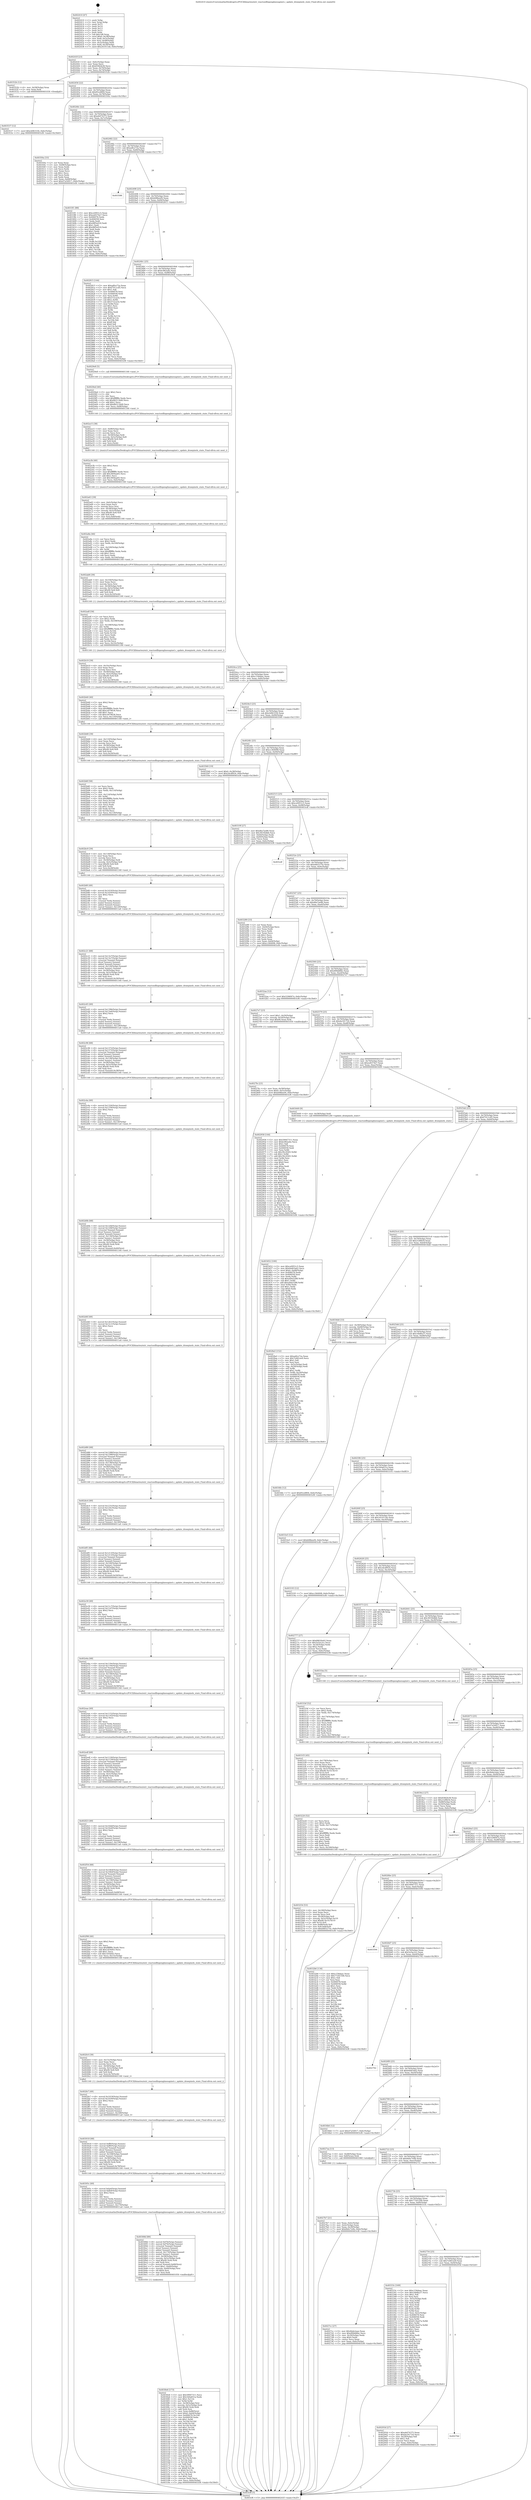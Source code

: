 digraph "0x402410" {
  label = "0x402410 (/mnt/c/Users/mathe/Desktop/tcc/POCII/binaries/extr_reactosdllopenglmesapixel.c_update_drawpixels_state_Final-ollvm.out::main(0))"
  labelloc = "t"
  node[shape=record]

  Entry [label="",width=0.3,height=0.3,shape=circle,fillcolor=black,style=filled]
  "0x40243f" [label="{
     0x40243f [23]\l
     | [instrs]\l
     &nbsp;&nbsp;0x40243f \<+3\>: mov -0x6c(%rbp),%eax\l
     &nbsp;&nbsp;0x402442 \<+2\>: mov %eax,%ecx\l
     &nbsp;&nbsp;0x402444 \<+6\>: sub $0x83fd2b38,%ecx\l
     &nbsp;&nbsp;0x40244a \<+3\>: mov %eax,-0x70(%rbp)\l
     &nbsp;&nbsp;0x40244d \<+3\>: mov %ecx,-0x74(%rbp)\l
     &nbsp;&nbsp;0x402450 \<+6\>: je 000000000040352b \<main+0x111b\>\l
  }"]
  "0x40352b" [label="{
     0x40352b [12]\l
     | [instrs]\l
     &nbsp;&nbsp;0x40352b \<+4\>: mov -0x58(%rbp),%rax\l
     &nbsp;&nbsp;0x40352f \<+3\>: mov %rax,%rdi\l
     &nbsp;&nbsp;0x403532 \<+5\>: call 0000000000401030 \<free@plt\>\l
     | [calls]\l
     &nbsp;&nbsp;0x401030 \{1\} (unknown)\l
  }"]
  "0x402456" [label="{
     0x402456 [22]\l
     | [instrs]\l
     &nbsp;&nbsp;0x402456 \<+5\>: jmp 000000000040245b \<main+0x4b\>\l
     &nbsp;&nbsp;0x40245b \<+3\>: mov -0x70(%rbp),%eax\l
     &nbsp;&nbsp;0x40245e \<+5\>: sub $0x85ce8f04,%eax\l
     &nbsp;&nbsp;0x402463 \<+3\>: mov %eax,-0x78(%rbp)\l
     &nbsp;&nbsp;0x402466 \<+6\>: je 000000000040350a \<main+0x10fa\>\l
  }"]
  Exit [label="",width=0.3,height=0.3,shape=circle,fillcolor=black,style=filled,peripheries=2]
  "0x40350a" [label="{
     0x40350a [33]\l
     | [instrs]\l
     &nbsp;&nbsp;0x40350a \<+2\>: xor %eax,%eax\l
     &nbsp;&nbsp;0x40350c \<+3\>: mov -0x68(%rbp),%ecx\l
     &nbsp;&nbsp;0x40350f \<+2\>: mov %eax,%edx\l
     &nbsp;&nbsp;0x403511 \<+2\>: sub %ecx,%edx\l
     &nbsp;&nbsp;0x403513 \<+2\>: mov %eax,%ecx\l
     &nbsp;&nbsp;0x403515 \<+3\>: sub $0x1,%ecx\l
     &nbsp;&nbsp;0x403518 \<+2\>: add %ecx,%edx\l
     &nbsp;&nbsp;0x40351a \<+2\>: sub %edx,%eax\l
     &nbsp;&nbsp;0x40351c \<+3\>: mov %eax,-0x68(%rbp)\l
     &nbsp;&nbsp;0x40351f \<+7\>: movl $0x47a54917,-0x6c(%rbp)\l
     &nbsp;&nbsp;0x403526 \<+5\>: jmp 0000000000403cf6 \<main+0x18e6\>\l
  }"]
  "0x40246c" [label="{
     0x40246c [22]\l
     | [instrs]\l
     &nbsp;&nbsp;0x40246c \<+5\>: jmp 0000000000402471 \<main+0x61\>\l
     &nbsp;&nbsp;0x402471 \<+3\>: mov -0x70(%rbp),%eax\l
     &nbsp;&nbsp;0x402474 \<+5\>: sub $0xa6d74375,%eax\l
     &nbsp;&nbsp;0x402479 \<+3\>: mov %eax,-0x7c(%rbp)\l
     &nbsp;&nbsp;0x40247c \<+6\>: je 00000000004033f1 \<main+0xfe1\>\l
  }"]
  "0x403537" [label="{
     0x403537 [12]\l
     | [instrs]\l
     &nbsp;&nbsp;0x403537 \<+7\>: movl $0xcb963104,-0x6c(%rbp)\l
     &nbsp;&nbsp;0x40353e \<+5\>: jmp 0000000000403cf6 \<main+0x18e6\>\l
  }"]
  "0x4033f1" [label="{
     0x4033f1 [88]\l
     | [instrs]\l
     &nbsp;&nbsp;0x4033f1 \<+5\>: mov $0xce0951c5,%eax\l
     &nbsp;&nbsp;0x4033f6 \<+5\>: mov $0xee8374e7,%ecx\l
     &nbsp;&nbsp;0x4033fb \<+7\>: mov 0x406078,%edx\l
     &nbsp;&nbsp;0x403402 \<+7\>: mov 0x406058,%esi\l
     &nbsp;&nbsp;0x403409 \<+2\>: mov %edx,%edi\l
     &nbsp;&nbsp;0x40340b \<+6\>: sub $0x48f5e018,%edi\l
     &nbsp;&nbsp;0x403411 \<+3\>: sub $0x1,%edi\l
     &nbsp;&nbsp;0x403414 \<+6\>: add $0x48f5e018,%edi\l
     &nbsp;&nbsp;0x40341a \<+3\>: imul %edi,%edx\l
     &nbsp;&nbsp;0x40341d \<+3\>: and $0x1,%edx\l
     &nbsp;&nbsp;0x403420 \<+3\>: cmp $0x0,%edx\l
     &nbsp;&nbsp;0x403423 \<+4\>: sete %r8b\l
     &nbsp;&nbsp;0x403427 \<+3\>: cmp $0xa,%esi\l
     &nbsp;&nbsp;0x40342a \<+4\>: setl %r9b\l
     &nbsp;&nbsp;0x40342e \<+3\>: mov %r8b,%r10b\l
     &nbsp;&nbsp;0x403431 \<+3\>: and %r9b,%r10b\l
     &nbsp;&nbsp;0x403434 \<+3\>: xor %r9b,%r8b\l
     &nbsp;&nbsp;0x403437 \<+3\>: or %r8b,%r10b\l
     &nbsp;&nbsp;0x40343a \<+4\>: test $0x1,%r10b\l
     &nbsp;&nbsp;0x40343e \<+3\>: cmovne %ecx,%eax\l
     &nbsp;&nbsp;0x403441 \<+3\>: mov %eax,-0x6c(%rbp)\l
     &nbsp;&nbsp;0x403444 \<+5\>: jmp 0000000000403cf6 \<main+0x18e6\>\l
  }"]
  "0x402482" [label="{
     0x402482 [22]\l
     | [instrs]\l
     &nbsp;&nbsp;0x402482 \<+5\>: jmp 0000000000402487 \<main+0x77\>\l
     &nbsp;&nbsp;0x402487 \<+3\>: mov -0x70(%rbp),%eax\l
     &nbsp;&nbsp;0x40248a \<+5\>: sub $0xadfce72a,%eax\l
     &nbsp;&nbsp;0x40248f \<+3\>: mov %eax,-0x80(%rbp)\l
     &nbsp;&nbsp;0x402492 \<+6\>: je 0000000000403588 \<main+0x1178\>\l
  }"]
  "0x4034fe" [label="{
     0x4034fe [12]\l
     | [instrs]\l
     &nbsp;&nbsp;0x4034fe \<+7\>: movl $0x85ce8f04,-0x6c(%rbp)\l
     &nbsp;&nbsp;0x403505 \<+5\>: jmp 0000000000403cf6 \<main+0x18e6\>\l
  }"]
  "0x403588" [label="{
     0x403588\l
  }", style=dashed]
  "0x402498" [label="{
     0x402498 [25]\l
     | [instrs]\l
     &nbsp;&nbsp;0x402498 \<+5\>: jmp 000000000040249d \<main+0x8d\>\l
     &nbsp;&nbsp;0x40249d \<+3\>: mov -0x70(%rbp),%eax\l
     &nbsp;&nbsp;0x4024a0 \<+5\>: sub $0xb08beef4,%eax\l
     &nbsp;&nbsp;0x4024a5 \<+6\>: mov %eax,-0x84(%rbp)\l
     &nbsp;&nbsp;0x4024ab \<+6\>: je 0000000000402815 \<main+0x405\>\l
  }"]
  "0x403452" [label="{
     0x403452 [100]\l
     | [instrs]\l
     &nbsp;&nbsp;0x403452 \<+5\>: mov $0xce0951c5,%eax\l
     &nbsp;&nbsp;0x403457 \<+5\>: mov $0x64d03a62,%ecx\l
     &nbsp;&nbsp;0x40345c \<+7\>: movl $0x0,-0x68(%rbp)\l
     &nbsp;&nbsp;0x403463 \<+7\>: mov 0x406078,%edx\l
     &nbsp;&nbsp;0x40346a \<+7\>: mov 0x406058,%esi\l
     &nbsp;&nbsp;0x403471 \<+3\>: mov %edx,%r8d\l
     &nbsp;&nbsp;0x403474 \<+7\>: sub $0xa49a5288,%r8d\l
     &nbsp;&nbsp;0x40347b \<+4\>: sub $0x1,%r8d\l
     &nbsp;&nbsp;0x40347f \<+7\>: add $0xa49a5288,%r8d\l
     &nbsp;&nbsp;0x403486 \<+4\>: imul %r8d,%edx\l
     &nbsp;&nbsp;0x40348a \<+3\>: and $0x1,%edx\l
     &nbsp;&nbsp;0x40348d \<+3\>: cmp $0x0,%edx\l
     &nbsp;&nbsp;0x403490 \<+4\>: sete %r9b\l
     &nbsp;&nbsp;0x403494 \<+3\>: cmp $0xa,%esi\l
     &nbsp;&nbsp;0x403497 \<+4\>: setl %r10b\l
     &nbsp;&nbsp;0x40349b \<+3\>: mov %r9b,%r11b\l
     &nbsp;&nbsp;0x40349e \<+3\>: and %r10b,%r11b\l
     &nbsp;&nbsp;0x4034a1 \<+3\>: xor %r10b,%r9b\l
     &nbsp;&nbsp;0x4034a4 \<+3\>: or %r9b,%r11b\l
     &nbsp;&nbsp;0x4034a7 \<+4\>: test $0x1,%r11b\l
     &nbsp;&nbsp;0x4034ab \<+3\>: cmovne %ecx,%eax\l
     &nbsp;&nbsp;0x4034ae \<+3\>: mov %eax,-0x6c(%rbp)\l
     &nbsp;&nbsp;0x4034b1 \<+5\>: jmp 0000000000403cf6 \<main+0x18e6\>\l
  }"]
  "0x402815" [label="{
     0x402815 [144]\l
     | [instrs]\l
     &nbsp;&nbsp;0x402815 \<+5\>: mov $0xadfce72a,%eax\l
     &nbsp;&nbsp;0x40281a \<+5\>: mov $0xf7411cd5,%ecx\l
     &nbsp;&nbsp;0x40281f \<+2\>: mov $0x1,%dl\l
     &nbsp;&nbsp;0x402821 \<+7\>: mov 0x406078,%esi\l
     &nbsp;&nbsp;0x402828 \<+7\>: mov 0x406058,%edi\l
     &nbsp;&nbsp;0x40282f \<+3\>: mov %esi,%r8d\l
     &nbsp;&nbsp;0x402832 \<+7\>: add $0x572cacf2,%r8d\l
     &nbsp;&nbsp;0x402839 \<+4\>: sub $0x1,%r8d\l
     &nbsp;&nbsp;0x40283d \<+7\>: sub $0x572cacf2,%r8d\l
     &nbsp;&nbsp;0x402844 \<+4\>: imul %r8d,%esi\l
     &nbsp;&nbsp;0x402848 \<+3\>: and $0x1,%esi\l
     &nbsp;&nbsp;0x40284b \<+3\>: cmp $0x0,%esi\l
     &nbsp;&nbsp;0x40284e \<+4\>: sete %r9b\l
     &nbsp;&nbsp;0x402852 \<+3\>: cmp $0xa,%edi\l
     &nbsp;&nbsp;0x402855 \<+4\>: setl %r10b\l
     &nbsp;&nbsp;0x402859 \<+3\>: mov %r9b,%r11b\l
     &nbsp;&nbsp;0x40285c \<+4\>: xor $0xff,%r11b\l
     &nbsp;&nbsp;0x402860 \<+3\>: mov %r10b,%bl\l
     &nbsp;&nbsp;0x402863 \<+3\>: xor $0xff,%bl\l
     &nbsp;&nbsp;0x402866 \<+3\>: xor $0x0,%dl\l
     &nbsp;&nbsp;0x402869 \<+3\>: mov %r11b,%r14b\l
     &nbsp;&nbsp;0x40286c \<+4\>: and $0x0,%r14b\l
     &nbsp;&nbsp;0x402870 \<+3\>: and %dl,%r9b\l
     &nbsp;&nbsp;0x402873 \<+3\>: mov %bl,%r15b\l
     &nbsp;&nbsp;0x402876 \<+4\>: and $0x0,%r15b\l
     &nbsp;&nbsp;0x40287a \<+3\>: and %dl,%r10b\l
     &nbsp;&nbsp;0x40287d \<+3\>: or %r9b,%r14b\l
     &nbsp;&nbsp;0x402880 \<+3\>: or %r10b,%r15b\l
     &nbsp;&nbsp;0x402883 \<+3\>: xor %r15b,%r14b\l
     &nbsp;&nbsp;0x402886 \<+3\>: or %bl,%r11b\l
     &nbsp;&nbsp;0x402889 \<+4\>: xor $0xff,%r11b\l
     &nbsp;&nbsp;0x40288d \<+3\>: or $0x0,%dl\l
     &nbsp;&nbsp;0x402890 \<+3\>: and %dl,%r11b\l
     &nbsp;&nbsp;0x402893 \<+3\>: or %r11b,%r14b\l
     &nbsp;&nbsp;0x402896 \<+4\>: test $0x1,%r14b\l
     &nbsp;&nbsp;0x40289a \<+3\>: cmovne %ecx,%eax\l
     &nbsp;&nbsp;0x40289d \<+3\>: mov %eax,-0x6c(%rbp)\l
     &nbsp;&nbsp;0x4028a0 \<+5\>: jmp 0000000000403cf6 \<main+0x18e6\>\l
  }"]
  "0x4024b1" [label="{
     0x4024b1 [25]\l
     | [instrs]\l
     &nbsp;&nbsp;0x4024b1 \<+5\>: jmp 00000000004024b6 \<main+0xa6\>\l
     &nbsp;&nbsp;0x4024b6 \<+3\>: mov -0x70(%rbp),%eax\l
     &nbsp;&nbsp;0x4024b9 \<+5\>: sub $0xb3f62a4e,%eax\l
     &nbsp;&nbsp;0x4024be \<+6\>: mov %eax,-0x88(%rbp)\l
     &nbsp;&nbsp;0x4024c4 \<+6\>: je 00000000004029e8 \<main+0x5d8\>\l
  }"]
  "0x403254" [label="{
     0x403254 [53]\l
     | [instrs]\l
     &nbsp;&nbsp;0x403254 \<+6\>: mov -0x180(%rbp),%ecx\l
     &nbsp;&nbsp;0x40325a \<+3\>: imul %eax,%ecx\l
     &nbsp;&nbsp;0x40325d \<+3\>: movslq %ecx,%r8\l
     &nbsp;&nbsp;0x403260 \<+4\>: mov -0x58(%rbp),%r9\l
     &nbsp;&nbsp;0x403264 \<+4\>: movslq -0x5c(%rbp),%r10\l
     &nbsp;&nbsp;0x403268 \<+7\>: imul $0x90,%r10,%r10\l
     &nbsp;&nbsp;0x40326f \<+3\>: add %r10,%r9\l
     &nbsp;&nbsp;0x403272 \<+7\>: mov 0x88(%r9),%r9\l
     &nbsp;&nbsp;0x403279 \<+4\>: mov %r8,0x8(%r9)\l
     &nbsp;&nbsp;0x40327d \<+7\>: movl $0xd465275e,-0x6c(%rbp)\l
     &nbsp;&nbsp;0x403284 \<+5\>: jmp 0000000000403cf6 \<main+0x18e6\>\l
  }"]
  "0x4029e8" [label="{
     0x4029e8 [5]\l
     | [instrs]\l
     &nbsp;&nbsp;0x4029e8 \<+5\>: call 0000000000401160 \<next_i\>\l
     | [calls]\l
     &nbsp;&nbsp;0x401160 \{1\} (/mnt/c/Users/mathe/Desktop/tcc/POCII/binaries/extr_reactosdllopenglmesapixel.c_update_drawpixels_state_Final-ollvm.out::next_i)\l
  }"]
  "0x4024ca" [label="{
     0x4024ca [25]\l
     | [instrs]\l
     &nbsp;&nbsp;0x4024ca \<+5\>: jmp 00000000004024cf \<main+0xbf\>\l
     &nbsp;&nbsp;0x4024cf \<+3\>: mov -0x70(%rbp),%eax\l
     &nbsp;&nbsp;0x4024d2 \<+5\>: sub $0xc156daac,%eax\l
     &nbsp;&nbsp;0x4024d7 \<+6\>: mov %eax,-0x8c(%rbp)\l
     &nbsp;&nbsp;0x4024dd \<+6\>: je 0000000000403cbe \<main+0x18ae\>\l
  }"]
  "0x403220" [label="{
     0x403220 [52]\l
     | [instrs]\l
     &nbsp;&nbsp;0x403220 \<+2\>: xor %ecx,%ecx\l
     &nbsp;&nbsp;0x403222 \<+5\>: mov $0x2,%edx\l
     &nbsp;&nbsp;0x403227 \<+6\>: mov %edx,-0x17c(%rbp)\l
     &nbsp;&nbsp;0x40322d \<+1\>: cltd\l
     &nbsp;&nbsp;0x40322e \<+6\>: mov -0x17c(%rbp),%esi\l
     &nbsp;&nbsp;0x403234 \<+2\>: idiv %esi\l
     &nbsp;&nbsp;0x403236 \<+6\>: imul $0xfffffffe,%edx,%edx\l
     &nbsp;&nbsp;0x40323c \<+2\>: mov %ecx,%edi\l
     &nbsp;&nbsp;0x40323e \<+2\>: sub %edx,%edi\l
     &nbsp;&nbsp;0x403240 \<+2\>: mov %ecx,%edx\l
     &nbsp;&nbsp;0x403242 \<+3\>: sub $0x1,%edx\l
     &nbsp;&nbsp;0x403245 \<+2\>: add %edx,%edi\l
     &nbsp;&nbsp;0x403247 \<+2\>: sub %edi,%ecx\l
     &nbsp;&nbsp;0x403249 \<+6\>: mov %ecx,-0x180(%rbp)\l
     &nbsp;&nbsp;0x40324f \<+5\>: call 0000000000401160 \<next_i\>\l
     | [calls]\l
     &nbsp;&nbsp;0x401160 \{1\} (/mnt/c/Users/mathe/Desktop/tcc/POCII/binaries/extr_reactosdllopenglmesapixel.c_update_drawpixels_state_Final-ollvm.out::next_i)\l
  }"]
  "0x403cbe" [label="{
     0x403cbe\l
  }", style=dashed]
  "0x4024e3" [label="{
     0x4024e3 [25]\l
     | [instrs]\l
     &nbsp;&nbsp;0x4024e3 \<+5\>: jmp 00000000004024e8 \<main+0xd8\>\l
     &nbsp;&nbsp;0x4024e8 \<+3\>: mov -0x70(%rbp),%eax\l
     &nbsp;&nbsp;0x4024eb \<+5\>: sub $0xcb963104,%eax\l
     &nbsp;&nbsp;0x4024f0 \<+6\>: mov %eax,-0x90(%rbp)\l
     &nbsp;&nbsp;0x4024f6 \<+6\>: je 0000000000403560 \<main+0x1150\>\l
  }"]
  "0x4031f3" [label="{
     0x4031f3 [45]\l
     | [instrs]\l
     &nbsp;&nbsp;0x4031f3 \<+6\>: mov -0x178(%rbp),%ecx\l
     &nbsp;&nbsp;0x4031f9 \<+3\>: imul %eax,%ecx\l
     &nbsp;&nbsp;0x4031fc \<+3\>: movslq %ecx,%r8\l
     &nbsp;&nbsp;0x4031ff \<+4\>: mov -0x58(%rbp),%r9\l
     &nbsp;&nbsp;0x403203 \<+4\>: movslq -0x5c(%rbp),%r10\l
     &nbsp;&nbsp;0x403207 \<+7\>: imul $0x90,%r10,%r10\l
     &nbsp;&nbsp;0x40320e \<+3\>: add %r10,%r9\l
     &nbsp;&nbsp;0x403211 \<+7\>: mov 0x88(%r9),%r9\l
     &nbsp;&nbsp;0x403218 \<+3\>: mov %r8,(%r9)\l
     &nbsp;&nbsp;0x40321b \<+5\>: call 0000000000401160 \<next_i\>\l
     | [calls]\l
     &nbsp;&nbsp;0x401160 \{1\} (/mnt/c/Users/mathe/Desktop/tcc/POCII/binaries/extr_reactosdllopenglmesapixel.c_update_drawpixels_state_Final-ollvm.out::next_i)\l
  }"]
  "0x403560" [label="{
     0x403560 [19]\l
     | [instrs]\l
     &nbsp;&nbsp;0x403560 \<+7\>: movl $0x0,-0x38(%rbp)\l
     &nbsp;&nbsp;0x403567 \<+7\>: movl $0x2dcdf924,-0x6c(%rbp)\l
     &nbsp;&nbsp;0x40356e \<+5\>: jmp 0000000000403cf6 \<main+0x18e6\>\l
  }"]
  "0x4024fc" [label="{
     0x4024fc [25]\l
     | [instrs]\l
     &nbsp;&nbsp;0x4024fc \<+5\>: jmp 0000000000402501 \<main+0xf1\>\l
     &nbsp;&nbsp;0x402501 \<+3\>: mov -0x70(%rbp),%eax\l
     &nbsp;&nbsp;0x402504 \<+5\>: sub $0xcc364008,%eax\l
     &nbsp;&nbsp;0x402509 \<+6\>: mov %eax,-0x94(%rbp)\l
     &nbsp;&nbsp;0x40250f \<+6\>: je 000000000040319f \<main+0xd8f\>\l
  }"]
  "0x4031bf" [label="{
     0x4031bf [52]\l
     | [instrs]\l
     &nbsp;&nbsp;0x4031bf \<+2\>: xor %ecx,%ecx\l
     &nbsp;&nbsp;0x4031c1 \<+5\>: mov $0x2,%edx\l
     &nbsp;&nbsp;0x4031c6 \<+6\>: mov %edx,-0x174(%rbp)\l
     &nbsp;&nbsp;0x4031cc \<+1\>: cltd\l
     &nbsp;&nbsp;0x4031cd \<+6\>: mov -0x174(%rbp),%esi\l
     &nbsp;&nbsp;0x4031d3 \<+2\>: idiv %esi\l
     &nbsp;&nbsp;0x4031d5 \<+6\>: imul $0xfffffffe,%edx,%edx\l
     &nbsp;&nbsp;0x4031db \<+2\>: mov %ecx,%edi\l
     &nbsp;&nbsp;0x4031dd \<+2\>: sub %edx,%edi\l
     &nbsp;&nbsp;0x4031df \<+2\>: mov %ecx,%edx\l
     &nbsp;&nbsp;0x4031e1 \<+3\>: sub $0x1,%edx\l
     &nbsp;&nbsp;0x4031e4 \<+2\>: add %edx,%edi\l
     &nbsp;&nbsp;0x4031e6 \<+2\>: sub %edi,%ecx\l
     &nbsp;&nbsp;0x4031e8 \<+6\>: mov %ecx,-0x178(%rbp)\l
     &nbsp;&nbsp;0x4031ee \<+5\>: call 0000000000401160 \<next_i\>\l
     | [calls]\l
     &nbsp;&nbsp;0x401160 \{1\} (/mnt/c/Users/mathe/Desktop/tcc/POCII/binaries/extr_reactosdllopenglmesapixel.c_update_drawpixels_state_Final-ollvm.out::next_i)\l
  }"]
  "0x40319f" [label="{
     0x40319f [27]\l
     | [instrs]\l
     &nbsp;&nbsp;0x40319f \<+5\>: mov $0xd6a7ae86,%eax\l
     &nbsp;&nbsp;0x4031a4 \<+5\>: mov $0x38356db6,%ecx\l
     &nbsp;&nbsp;0x4031a9 \<+3\>: mov -0x64(%rbp),%edx\l
     &nbsp;&nbsp;0x4031ac \<+3\>: cmp -0x60(%rbp),%edx\l
     &nbsp;&nbsp;0x4031af \<+3\>: cmovl %ecx,%eax\l
     &nbsp;&nbsp;0x4031b2 \<+3\>: mov %eax,-0x6c(%rbp)\l
     &nbsp;&nbsp;0x4031b5 \<+5\>: jmp 0000000000403cf6 \<main+0x18e6\>\l
  }"]
  "0x402515" [label="{
     0x402515 [25]\l
     | [instrs]\l
     &nbsp;&nbsp;0x402515 \<+5\>: jmp 000000000040251a \<main+0x10a\>\l
     &nbsp;&nbsp;0x40251a \<+3\>: mov -0x70(%rbp),%eax\l
     &nbsp;&nbsp;0x40251d \<+5\>: sub $0xce0951c5,%eax\l
     &nbsp;&nbsp;0x402522 \<+6\>: mov %eax,-0x98(%rbp)\l
     &nbsp;&nbsp;0x402528 \<+6\>: je 0000000000403cdf \<main+0x18cf\>\l
  }"]
  "0x4030e6" [label="{
     0x4030e6 [173]\l
     | [instrs]\l
     &nbsp;&nbsp;0x4030e6 \<+5\>: mov $0x59947311,%ecx\l
     &nbsp;&nbsp;0x4030eb \<+5\>: mov $0x1b0a651a,%edx\l
     &nbsp;&nbsp;0x4030f0 \<+3\>: mov $0x1,%r11b\l
     &nbsp;&nbsp;0x4030f3 \<+3\>: xor %r9d,%r9d\l
     &nbsp;&nbsp;0x4030f6 \<+4\>: mov -0x58(%rbp),%rsi\l
     &nbsp;&nbsp;0x4030fa \<+4\>: movslq -0x5c(%rbp),%rdi\l
     &nbsp;&nbsp;0x4030fe \<+7\>: imul $0x90,%rdi,%rdi\l
     &nbsp;&nbsp;0x403105 \<+3\>: add %rdi,%rsi\l
     &nbsp;&nbsp;0x403108 \<+7\>: mov %rax,0x88(%rsi)\l
     &nbsp;&nbsp;0x40310f \<+7\>: movl $0x0,-0x64(%rbp)\l
     &nbsp;&nbsp;0x403116 \<+8\>: mov 0x406078,%r10d\l
     &nbsp;&nbsp;0x40311e \<+7\>: mov 0x406058,%ebx\l
     &nbsp;&nbsp;0x403125 \<+4\>: sub $0x1,%r9d\l
     &nbsp;&nbsp;0x403129 \<+3\>: mov %r10d,%r14d\l
     &nbsp;&nbsp;0x40312c \<+3\>: add %r9d,%r14d\l
     &nbsp;&nbsp;0x40312f \<+4\>: imul %r14d,%r10d\l
     &nbsp;&nbsp;0x403133 \<+4\>: and $0x1,%r10d\l
     &nbsp;&nbsp;0x403137 \<+4\>: cmp $0x0,%r10d\l
     &nbsp;&nbsp;0x40313b \<+4\>: sete %r15b\l
     &nbsp;&nbsp;0x40313f \<+3\>: cmp $0xa,%ebx\l
     &nbsp;&nbsp;0x403142 \<+4\>: setl %r12b\l
     &nbsp;&nbsp;0x403146 \<+3\>: mov %r15b,%r13b\l
     &nbsp;&nbsp;0x403149 \<+4\>: xor $0xff,%r13b\l
     &nbsp;&nbsp;0x40314d \<+3\>: mov %r12b,%al\l
     &nbsp;&nbsp;0x403150 \<+2\>: xor $0xff,%al\l
     &nbsp;&nbsp;0x403152 \<+4\>: xor $0x0,%r11b\l
     &nbsp;&nbsp;0x403156 \<+3\>: mov %r13b,%sil\l
     &nbsp;&nbsp;0x403159 \<+4\>: and $0x0,%sil\l
     &nbsp;&nbsp;0x40315d \<+3\>: and %r11b,%r15b\l
     &nbsp;&nbsp;0x403160 \<+3\>: mov %al,%dil\l
     &nbsp;&nbsp;0x403163 \<+4\>: and $0x0,%dil\l
     &nbsp;&nbsp;0x403167 \<+3\>: and %r11b,%r12b\l
     &nbsp;&nbsp;0x40316a \<+3\>: or %r15b,%sil\l
     &nbsp;&nbsp;0x40316d \<+3\>: or %r12b,%dil\l
     &nbsp;&nbsp;0x403170 \<+3\>: xor %dil,%sil\l
     &nbsp;&nbsp;0x403173 \<+3\>: or %al,%r13b\l
     &nbsp;&nbsp;0x403176 \<+4\>: xor $0xff,%r13b\l
     &nbsp;&nbsp;0x40317a \<+4\>: or $0x0,%r11b\l
     &nbsp;&nbsp;0x40317e \<+3\>: and %r11b,%r13b\l
     &nbsp;&nbsp;0x403181 \<+3\>: or %r13b,%sil\l
     &nbsp;&nbsp;0x403184 \<+4\>: test $0x1,%sil\l
     &nbsp;&nbsp;0x403188 \<+3\>: cmovne %edx,%ecx\l
     &nbsp;&nbsp;0x40318b \<+3\>: mov %ecx,-0x6c(%rbp)\l
     &nbsp;&nbsp;0x40318e \<+5\>: jmp 0000000000403cf6 \<main+0x18e6\>\l
  }"]
  "0x403cdf" [label="{
     0x403cdf\l
  }", style=dashed]
  "0x40252e" [label="{
     0x40252e [25]\l
     | [instrs]\l
     &nbsp;&nbsp;0x40252e \<+5\>: jmp 0000000000402533 \<main+0x123\>\l
     &nbsp;&nbsp;0x402533 \<+3\>: mov -0x70(%rbp),%eax\l
     &nbsp;&nbsp;0x402536 \<+5\>: sub $0xd465275e,%eax\l
     &nbsp;&nbsp;0x40253b \<+6\>: mov %eax,-0x9c(%rbp)\l
     &nbsp;&nbsp;0x402541 \<+6\>: je 0000000000403289 \<main+0xe79\>\l
  }"]
  "0x40308d" [label="{
     0x40308d [89]\l
     | [instrs]\l
     &nbsp;&nbsp;0x40308d \<+8\>: movsd 0xf7b(%rip),%xmm1\l
     &nbsp;&nbsp;0x403095 \<+8\>: movsd 0xf7b(%rip),%xmm2\l
     &nbsp;&nbsp;0x40309d \<+4\>: cvtss2sd %xmm0,%xmm0\l
     &nbsp;&nbsp;0x4030a1 \<+4\>: divsd %xmm2,%xmm0\l
     &nbsp;&nbsp;0x4030a5 \<+4\>: addsd %xmm0,%xmm1\l
     &nbsp;&nbsp;0x4030a9 \<+8\>: movsd -0x170(%rbp),%xmm0\l
     &nbsp;&nbsp;0x4030b1 \<+4\>: mulsd %xmm1,%xmm0\l
     &nbsp;&nbsp;0x4030b5 \<+4\>: mov -0x58(%rbp),%rsi\l
     &nbsp;&nbsp;0x4030b9 \<+4\>: movslq -0x5c(%rbp),%rdi\l
     &nbsp;&nbsp;0x4030bd \<+7\>: imul $0x90,%rdi,%rdi\l
     &nbsp;&nbsp;0x4030c4 \<+3\>: add %rdi,%rsi\l
     &nbsp;&nbsp;0x4030c7 \<+8\>: movsd %xmm0,0x80(%rsi)\l
     &nbsp;&nbsp;0x4030cf \<+7\>: movl $0x1,-0x60(%rbp)\l
     &nbsp;&nbsp;0x4030d6 \<+4\>: movslq -0x60(%rbp),%rsi\l
     &nbsp;&nbsp;0x4030da \<+4\>: shl $0x4,%rsi\l
     &nbsp;&nbsp;0x4030de \<+3\>: mov %rsi,%rdi\l
     &nbsp;&nbsp;0x4030e1 \<+5\>: call 0000000000401050 \<malloc@plt\>\l
     | [calls]\l
     &nbsp;&nbsp;0x401050 \{1\} (unknown)\l
  }"]
  "0x403289" [label="{
     0x403289 [33]\l
     | [instrs]\l
     &nbsp;&nbsp;0x403289 \<+2\>: xor %eax,%eax\l
     &nbsp;&nbsp;0x40328b \<+3\>: mov -0x64(%rbp),%ecx\l
     &nbsp;&nbsp;0x40328e \<+2\>: mov %eax,%edx\l
     &nbsp;&nbsp;0x403290 \<+2\>: sub %ecx,%edx\l
     &nbsp;&nbsp;0x403292 \<+2\>: mov %eax,%ecx\l
     &nbsp;&nbsp;0x403294 \<+3\>: sub $0x1,%ecx\l
     &nbsp;&nbsp;0x403297 \<+2\>: add %ecx,%edx\l
     &nbsp;&nbsp;0x403299 \<+2\>: sub %edx,%eax\l
     &nbsp;&nbsp;0x40329b \<+3\>: mov %eax,-0x64(%rbp)\l
     &nbsp;&nbsp;0x40329e \<+7\>: movl $0xcc364008,-0x6c(%rbp)\l
     &nbsp;&nbsp;0x4032a5 \<+5\>: jmp 0000000000403cf6 \<main+0x18e6\>\l
  }"]
  "0x402547" [label="{
     0x402547 [25]\l
     | [instrs]\l
     &nbsp;&nbsp;0x402547 \<+5\>: jmp 000000000040254c \<main+0x13c\>\l
     &nbsp;&nbsp;0x40254c \<+3\>: mov -0x70(%rbp),%eax\l
     &nbsp;&nbsp;0x40254f \<+5\>: sub $0xd6a7ae86,%eax\l
     &nbsp;&nbsp;0x402554 \<+6\>: mov %eax,-0xa0(%rbp)\l
     &nbsp;&nbsp;0x40255a \<+6\>: je 00000000004032aa \<main+0xe9a\>\l
  }"]
  "0x40305c" [label="{
     0x40305c [49]\l
     | [instrs]\l
     &nbsp;&nbsp;0x40305c \<+8\>: movsd 0xfa4(%rip),%xmm0\l
     &nbsp;&nbsp;0x403064 \<+8\>: movsd 0xfb4(%rip),%xmm1\l
     &nbsp;&nbsp;0x40306c \<+5\>: mov $0x2,%ecx\l
     &nbsp;&nbsp;0x403071 \<+1\>: cltd\l
     &nbsp;&nbsp;0x403072 \<+2\>: idiv %ecx\l
     &nbsp;&nbsp;0x403074 \<+4\>: cvtsi2sd %edx,%xmm2\l
     &nbsp;&nbsp;0x403078 \<+4\>: mulsd %xmm2,%xmm1\l
     &nbsp;&nbsp;0x40307c \<+4\>: addsd %xmm0,%xmm1\l
     &nbsp;&nbsp;0x403080 \<+8\>: movsd %xmm1,-0x170(%rbp)\l
     &nbsp;&nbsp;0x403088 \<+5\>: call 00000000004011a0 \<next_f\>\l
     | [calls]\l
     &nbsp;&nbsp;0x4011a0 \{1\} (/mnt/c/Users/mathe/Desktop/tcc/POCII/binaries/extr_reactosdllopenglmesapixel.c_update_drawpixels_state_Final-ollvm.out::next_f)\l
  }"]
  "0x4032aa" [label="{
     0x4032aa [12]\l
     | [instrs]\l
     &nbsp;&nbsp;0x4032aa \<+7\>: movl $0x5296f47a,-0x6c(%rbp)\l
     &nbsp;&nbsp;0x4032b1 \<+5\>: jmp 0000000000403cf6 \<main+0x18e6\>\l
  }"]
  "0x402560" [label="{
     0x402560 [25]\l
     | [instrs]\l
     &nbsp;&nbsp;0x402560 \<+5\>: jmp 0000000000402565 \<main+0x155\>\l
     &nbsp;&nbsp;0x402565 \<+3\>: mov -0x70(%rbp),%eax\l
     &nbsp;&nbsp;0x402568 \<+5\>: sub $0xd99dd6bc,%eax\l
     &nbsp;&nbsp;0x40256d \<+6\>: mov %eax,-0xa4(%rbp)\l
     &nbsp;&nbsp;0x402573 \<+6\>: je 00000000004027e7 \<main+0x3d7\>\l
  }"]
  "0x403018" [label="{
     0x403018 [68]\l
     | [instrs]\l
     &nbsp;&nbsp;0x403018 \<+8\>: movsd 0xff0(%rip),%xmm1\l
     &nbsp;&nbsp;0x403020 \<+8\>: movsd 0xff0(%rip),%xmm2\l
     &nbsp;&nbsp;0x403028 \<+4\>: cvtss2sd %xmm0,%xmm0\l
     &nbsp;&nbsp;0x40302c \<+4\>: divsd %xmm2,%xmm0\l
     &nbsp;&nbsp;0x403030 \<+4\>: addsd %xmm0,%xmm1\l
     &nbsp;&nbsp;0x403034 \<+8\>: movsd -0x168(%rbp),%xmm0\l
     &nbsp;&nbsp;0x40303c \<+4\>: mulsd %xmm1,%xmm0\l
     &nbsp;&nbsp;0x403040 \<+4\>: mov -0x58(%rbp),%rsi\l
     &nbsp;&nbsp;0x403044 \<+4\>: movslq -0x5c(%rbp),%rdi\l
     &nbsp;&nbsp;0x403048 \<+7\>: imul $0x90,%rdi,%rdi\l
     &nbsp;&nbsp;0x40304f \<+3\>: add %rdi,%rsi\l
     &nbsp;&nbsp;0x403052 \<+5\>: movsd %xmm0,0x78(%rsi)\l
     &nbsp;&nbsp;0x403057 \<+5\>: call 0000000000401160 \<next_i\>\l
     | [calls]\l
     &nbsp;&nbsp;0x401160 \{1\} (/mnt/c/Users/mathe/Desktop/tcc/POCII/binaries/extr_reactosdllopenglmesapixel.c_update_drawpixels_state_Final-ollvm.out::next_i)\l
  }"]
  "0x4027e7" [label="{
     0x4027e7 [23]\l
     | [instrs]\l
     &nbsp;&nbsp;0x4027e7 \<+7\>: movl $0x1,-0x50(%rbp)\l
     &nbsp;&nbsp;0x4027ee \<+4\>: movslq -0x50(%rbp),%rax\l
     &nbsp;&nbsp;0x4027f2 \<+7\>: imul $0x90,%rax,%rdi\l
     &nbsp;&nbsp;0x4027f9 \<+5\>: call 0000000000401050 \<malloc@plt\>\l
     | [calls]\l
     &nbsp;&nbsp;0x401050 \{1\} (unknown)\l
  }"]
  "0x402579" [label="{
     0x402579 [25]\l
     | [instrs]\l
     &nbsp;&nbsp;0x402579 \<+5\>: jmp 000000000040257e \<main+0x16e\>\l
     &nbsp;&nbsp;0x40257e \<+3\>: mov -0x70(%rbp),%eax\l
     &nbsp;&nbsp;0x402581 \<+5\>: sub $0xda181724,%eax\l
     &nbsp;&nbsp;0x402586 \<+6\>: mov %eax,-0xa8(%rbp)\l
     &nbsp;&nbsp;0x40258c \<+6\>: je 0000000000402958 \<main+0x548\>\l
  }"]
  "0x402fe7" [label="{
     0x402fe7 [49]\l
     | [instrs]\l
     &nbsp;&nbsp;0x402fe7 \<+8\>: movsd 0x1019(%rip),%xmm0\l
     &nbsp;&nbsp;0x402fef \<+8\>: movsd 0x1029(%rip),%xmm1\l
     &nbsp;&nbsp;0x402ff7 \<+5\>: mov $0x2,%ecx\l
     &nbsp;&nbsp;0x402ffc \<+1\>: cltd\l
     &nbsp;&nbsp;0x402ffd \<+2\>: idiv %ecx\l
     &nbsp;&nbsp;0x402fff \<+4\>: cvtsi2sd %edx,%xmm2\l
     &nbsp;&nbsp;0x403003 \<+4\>: mulsd %xmm2,%xmm1\l
     &nbsp;&nbsp;0x403007 \<+4\>: addsd %xmm0,%xmm1\l
     &nbsp;&nbsp;0x40300b \<+8\>: movsd %xmm1,-0x168(%rbp)\l
     &nbsp;&nbsp;0x403013 \<+5\>: call 00000000004011a0 \<next_f\>\l
     | [calls]\l
     &nbsp;&nbsp;0x4011a0 \{1\} (/mnt/c/Users/mathe/Desktop/tcc/POCII/binaries/extr_reactosdllopenglmesapixel.c_update_drawpixels_state_Final-ollvm.out::next_f)\l
  }"]
  "0x402958" [label="{
     0x402958 [144]\l
     | [instrs]\l
     &nbsp;&nbsp;0x402958 \<+5\>: mov $0x59947311,%eax\l
     &nbsp;&nbsp;0x40295d \<+5\>: mov $0xb3f62a4e,%ecx\l
     &nbsp;&nbsp;0x402962 \<+2\>: mov $0x1,%dl\l
     &nbsp;&nbsp;0x402964 \<+7\>: mov 0x406078,%esi\l
     &nbsp;&nbsp;0x40296b \<+7\>: mov 0x406058,%edi\l
     &nbsp;&nbsp;0x402972 \<+3\>: mov %esi,%r8d\l
     &nbsp;&nbsp;0x402975 \<+7\>: sub $0x39c2f265,%r8d\l
     &nbsp;&nbsp;0x40297c \<+4\>: sub $0x1,%r8d\l
     &nbsp;&nbsp;0x402980 \<+7\>: add $0x39c2f265,%r8d\l
     &nbsp;&nbsp;0x402987 \<+4\>: imul %r8d,%esi\l
     &nbsp;&nbsp;0x40298b \<+3\>: and $0x1,%esi\l
     &nbsp;&nbsp;0x40298e \<+3\>: cmp $0x0,%esi\l
     &nbsp;&nbsp;0x402991 \<+4\>: sete %r9b\l
     &nbsp;&nbsp;0x402995 \<+3\>: cmp $0xa,%edi\l
     &nbsp;&nbsp;0x402998 \<+4\>: setl %r10b\l
     &nbsp;&nbsp;0x40299c \<+3\>: mov %r9b,%r11b\l
     &nbsp;&nbsp;0x40299f \<+4\>: xor $0xff,%r11b\l
     &nbsp;&nbsp;0x4029a3 \<+3\>: mov %r10b,%bl\l
     &nbsp;&nbsp;0x4029a6 \<+3\>: xor $0xff,%bl\l
     &nbsp;&nbsp;0x4029a9 \<+3\>: xor $0x1,%dl\l
     &nbsp;&nbsp;0x4029ac \<+3\>: mov %r11b,%r14b\l
     &nbsp;&nbsp;0x4029af \<+4\>: and $0xff,%r14b\l
     &nbsp;&nbsp;0x4029b3 \<+3\>: and %dl,%r9b\l
     &nbsp;&nbsp;0x4029b6 \<+3\>: mov %bl,%r15b\l
     &nbsp;&nbsp;0x4029b9 \<+4\>: and $0xff,%r15b\l
     &nbsp;&nbsp;0x4029bd \<+3\>: and %dl,%r10b\l
     &nbsp;&nbsp;0x4029c0 \<+3\>: or %r9b,%r14b\l
     &nbsp;&nbsp;0x4029c3 \<+3\>: or %r10b,%r15b\l
     &nbsp;&nbsp;0x4029c6 \<+3\>: xor %r15b,%r14b\l
     &nbsp;&nbsp;0x4029c9 \<+3\>: or %bl,%r11b\l
     &nbsp;&nbsp;0x4029cc \<+4\>: xor $0xff,%r11b\l
     &nbsp;&nbsp;0x4029d0 \<+3\>: or $0x1,%dl\l
     &nbsp;&nbsp;0x4029d3 \<+3\>: and %dl,%r11b\l
     &nbsp;&nbsp;0x4029d6 \<+3\>: or %r11b,%r14b\l
     &nbsp;&nbsp;0x4029d9 \<+4\>: test $0x1,%r14b\l
     &nbsp;&nbsp;0x4029dd \<+3\>: cmovne %ecx,%eax\l
     &nbsp;&nbsp;0x4029e0 \<+3\>: mov %eax,-0x6c(%rbp)\l
     &nbsp;&nbsp;0x4029e3 \<+5\>: jmp 0000000000403cf6 \<main+0x18e6\>\l
  }"]
  "0x402592" [label="{
     0x402592 [25]\l
     | [instrs]\l
     &nbsp;&nbsp;0x402592 \<+5\>: jmp 0000000000402597 \<main+0x187\>\l
     &nbsp;&nbsp;0x402597 \<+3\>: mov -0x70(%rbp),%eax\l
     &nbsp;&nbsp;0x40259a \<+5\>: sub $0xee8374e7,%eax\l
     &nbsp;&nbsp;0x40259f \<+6\>: mov %eax,-0xac(%rbp)\l
     &nbsp;&nbsp;0x4025a5 \<+6\>: je 0000000000403449 \<main+0x1039\>\l
  }"]
  "0x402fc0" [label="{
     0x402fc0 [39]\l
     | [instrs]\l
     &nbsp;&nbsp;0x402fc0 \<+6\>: mov -0x15c(%rbp),%ecx\l
     &nbsp;&nbsp;0x402fc6 \<+3\>: imul %eax,%ecx\l
     &nbsp;&nbsp;0x402fc9 \<+3\>: movslq %ecx,%rsi\l
     &nbsp;&nbsp;0x402fcc \<+4\>: mov -0x58(%rbp),%rdi\l
     &nbsp;&nbsp;0x402fd0 \<+4\>: movslq -0x5c(%rbp),%r8\l
     &nbsp;&nbsp;0x402fd4 \<+7\>: imul $0x90,%r8,%r8\l
     &nbsp;&nbsp;0x402fdb \<+3\>: add %r8,%rdi\l
     &nbsp;&nbsp;0x402fde \<+4\>: mov %rsi,0x70(%rdi)\l
     &nbsp;&nbsp;0x402fe2 \<+5\>: call 0000000000401160 \<next_i\>\l
     | [calls]\l
     &nbsp;&nbsp;0x401160 \{1\} (/mnt/c/Users/mathe/Desktop/tcc/POCII/binaries/extr_reactosdllopenglmesapixel.c_update_drawpixels_state_Final-ollvm.out::next_i)\l
  }"]
  "0x403449" [label="{
     0x403449 [9]\l
     | [instrs]\l
     &nbsp;&nbsp;0x403449 \<+4\>: mov -0x58(%rbp),%rdi\l
     &nbsp;&nbsp;0x40344d \<+5\>: call 0000000000401240 \<update_drawpixels_state\>\l
     | [calls]\l
     &nbsp;&nbsp;0x401240 \{1\} (/mnt/c/Users/mathe/Desktop/tcc/POCII/binaries/extr_reactosdllopenglmesapixel.c_update_drawpixels_state_Final-ollvm.out::update_drawpixels_state)\l
  }"]
  "0x4025ab" [label="{
     0x4025ab [25]\l
     | [instrs]\l
     &nbsp;&nbsp;0x4025ab \<+5\>: jmp 00000000004025b0 \<main+0x1a0\>\l
     &nbsp;&nbsp;0x4025b0 \<+3\>: mov -0x70(%rbp),%eax\l
     &nbsp;&nbsp;0x4025b3 \<+5\>: sub $0xf7411cd5,%eax\l
     &nbsp;&nbsp;0x4025b8 \<+6\>: mov %eax,-0xb0(%rbp)\l
     &nbsp;&nbsp;0x4025be \<+6\>: je 00000000004028a5 \<main+0x495\>\l
  }"]
  "0x402f98" [label="{
     0x402f98 [40]\l
     | [instrs]\l
     &nbsp;&nbsp;0x402f98 \<+5\>: mov $0x2,%ecx\l
     &nbsp;&nbsp;0x402f9d \<+1\>: cltd\l
     &nbsp;&nbsp;0x402f9e \<+2\>: idiv %ecx\l
     &nbsp;&nbsp;0x402fa0 \<+6\>: imul $0xfffffffe,%edx,%ecx\l
     &nbsp;&nbsp;0x402fa6 \<+6\>: add $0x1d54d43,%ecx\l
     &nbsp;&nbsp;0x402fac \<+3\>: add $0x1,%ecx\l
     &nbsp;&nbsp;0x402faf \<+6\>: sub $0x1d54d43,%ecx\l
     &nbsp;&nbsp;0x402fb5 \<+6\>: mov %ecx,-0x15c(%rbp)\l
     &nbsp;&nbsp;0x402fbb \<+5\>: call 0000000000401160 \<next_i\>\l
     | [calls]\l
     &nbsp;&nbsp;0x401160 \{1\} (/mnt/c/Users/mathe/Desktop/tcc/POCII/binaries/extr_reactosdllopenglmesapixel.c_update_drawpixels_state_Final-ollvm.out::next_i)\l
  }"]
  "0x4028a5" [label="{
     0x4028a5 [152]\l
     | [instrs]\l
     &nbsp;&nbsp;0x4028a5 \<+5\>: mov $0xadfce72a,%eax\l
     &nbsp;&nbsp;0x4028aa \<+5\>: mov $0x7e481ee9,%ecx\l
     &nbsp;&nbsp;0x4028af \<+2\>: mov $0x1,%dl\l
     &nbsp;&nbsp;0x4028b1 \<+2\>: xor %esi,%esi\l
     &nbsp;&nbsp;0x4028b3 \<+3\>: mov -0x5c(%rbp),%edi\l
     &nbsp;&nbsp;0x4028b6 \<+3\>: cmp -0x50(%rbp),%edi\l
     &nbsp;&nbsp;0x4028b9 \<+4\>: setl %r8b\l
     &nbsp;&nbsp;0x4028bd \<+4\>: and $0x1,%r8b\l
     &nbsp;&nbsp;0x4028c1 \<+4\>: mov %r8b,-0x29(%rbp)\l
     &nbsp;&nbsp;0x4028c5 \<+7\>: mov 0x406078,%edi\l
     &nbsp;&nbsp;0x4028cc \<+8\>: mov 0x406058,%r9d\l
     &nbsp;&nbsp;0x4028d4 \<+3\>: sub $0x1,%esi\l
     &nbsp;&nbsp;0x4028d7 \<+3\>: mov %edi,%r10d\l
     &nbsp;&nbsp;0x4028da \<+3\>: add %esi,%r10d\l
     &nbsp;&nbsp;0x4028dd \<+4\>: imul %r10d,%edi\l
     &nbsp;&nbsp;0x4028e1 \<+3\>: and $0x1,%edi\l
     &nbsp;&nbsp;0x4028e4 \<+3\>: cmp $0x0,%edi\l
     &nbsp;&nbsp;0x4028e7 \<+4\>: sete %r8b\l
     &nbsp;&nbsp;0x4028eb \<+4\>: cmp $0xa,%r9d\l
     &nbsp;&nbsp;0x4028ef \<+4\>: setl %r11b\l
     &nbsp;&nbsp;0x4028f3 \<+3\>: mov %r8b,%bl\l
     &nbsp;&nbsp;0x4028f6 \<+3\>: xor $0xff,%bl\l
     &nbsp;&nbsp;0x4028f9 \<+3\>: mov %r11b,%r14b\l
     &nbsp;&nbsp;0x4028fc \<+4\>: xor $0xff,%r14b\l
     &nbsp;&nbsp;0x402900 \<+3\>: xor $0x0,%dl\l
     &nbsp;&nbsp;0x402903 \<+3\>: mov %bl,%r15b\l
     &nbsp;&nbsp;0x402906 \<+4\>: and $0x0,%r15b\l
     &nbsp;&nbsp;0x40290a \<+3\>: and %dl,%r8b\l
     &nbsp;&nbsp;0x40290d \<+3\>: mov %r14b,%r12b\l
     &nbsp;&nbsp;0x402910 \<+4\>: and $0x0,%r12b\l
     &nbsp;&nbsp;0x402914 \<+3\>: and %dl,%r11b\l
     &nbsp;&nbsp;0x402917 \<+3\>: or %r8b,%r15b\l
     &nbsp;&nbsp;0x40291a \<+3\>: or %r11b,%r12b\l
     &nbsp;&nbsp;0x40291d \<+3\>: xor %r12b,%r15b\l
     &nbsp;&nbsp;0x402920 \<+3\>: or %r14b,%bl\l
     &nbsp;&nbsp;0x402923 \<+3\>: xor $0xff,%bl\l
     &nbsp;&nbsp;0x402926 \<+3\>: or $0x0,%dl\l
     &nbsp;&nbsp;0x402929 \<+2\>: and %dl,%bl\l
     &nbsp;&nbsp;0x40292b \<+3\>: or %bl,%r15b\l
     &nbsp;&nbsp;0x40292e \<+4\>: test $0x1,%r15b\l
     &nbsp;&nbsp;0x402932 \<+3\>: cmovne %ecx,%eax\l
     &nbsp;&nbsp;0x402935 \<+3\>: mov %eax,-0x6c(%rbp)\l
     &nbsp;&nbsp;0x402938 \<+5\>: jmp 0000000000403cf6 \<main+0x18e6\>\l
  }"]
  "0x4025c4" [label="{
     0x4025c4 [25]\l
     | [instrs]\l
     &nbsp;&nbsp;0x4025c4 \<+5\>: jmp 00000000004025c9 \<main+0x1b9\>\l
     &nbsp;&nbsp;0x4025c9 \<+3\>: mov -0x70(%rbp),%eax\l
     &nbsp;&nbsp;0x4025cc \<+5\>: sub $0x21d9b54,%eax\l
     &nbsp;&nbsp;0x4025d1 \<+6\>: mov %eax,-0xb4(%rbp)\l
     &nbsp;&nbsp;0x4025d7 \<+6\>: je 00000000004034dd \<main+0x10cd\>\l
  }"]
  "0x402f54" [label="{
     0x402f54 [68]\l
     | [instrs]\l
     &nbsp;&nbsp;0x402f54 \<+8\>: movsd 0x10b4(%rip),%xmm1\l
     &nbsp;&nbsp;0x402f5c \<+8\>: movsd 0x10b4(%rip),%xmm2\l
     &nbsp;&nbsp;0x402f64 \<+4\>: cvtss2sd %xmm0,%xmm0\l
     &nbsp;&nbsp;0x402f68 \<+4\>: divsd %xmm2,%xmm0\l
     &nbsp;&nbsp;0x402f6c \<+4\>: addsd %xmm0,%xmm1\l
     &nbsp;&nbsp;0x402f70 \<+8\>: movsd -0x158(%rbp),%xmm0\l
     &nbsp;&nbsp;0x402f78 \<+4\>: mulsd %xmm1,%xmm0\l
     &nbsp;&nbsp;0x402f7c \<+4\>: mov -0x58(%rbp),%rsi\l
     &nbsp;&nbsp;0x402f80 \<+4\>: movslq -0x5c(%rbp),%rdi\l
     &nbsp;&nbsp;0x402f84 \<+7\>: imul $0x90,%rdi,%rdi\l
     &nbsp;&nbsp;0x402f8b \<+3\>: add %rdi,%rsi\l
     &nbsp;&nbsp;0x402f8e \<+5\>: movsd %xmm0,0x68(%rsi)\l
     &nbsp;&nbsp;0x402f93 \<+5\>: call 0000000000401160 \<next_i\>\l
     | [calls]\l
     &nbsp;&nbsp;0x401160 \{1\} (/mnt/c/Users/mathe/Desktop/tcc/POCII/binaries/extr_reactosdllopenglmesapixel.c_update_drawpixels_state_Final-ollvm.out::next_i)\l
  }"]
  "0x4034dd" [label="{
     0x4034dd [33]\l
     | [instrs]\l
     &nbsp;&nbsp;0x4034dd \<+4\>: mov -0x58(%rbp),%rax\l
     &nbsp;&nbsp;0x4034e1 \<+4\>: movslq -0x68(%rbp),%rcx\l
     &nbsp;&nbsp;0x4034e5 \<+7\>: imul $0x90,%rcx,%rcx\l
     &nbsp;&nbsp;0x4034ec \<+3\>: add %rcx,%rax\l
     &nbsp;&nbsp;0x4034ef \<+7\>: mov 0x88(%rax),%rax\l
     &nbsp;&nbsp;0x4034f6 \<+3\>: mov %rax,%rdi\l
     &nbsp;&nbsp;0x4034f9 \<+5\>: call 0000000000401030 \<free@plt\>\l
     | [calls]\l
     &nbsp;&nbsp;0x401030 \{1\} (unknown)\l
  }"]
  "0x4025dd" [label="{
     0x4025dd [25]\l
     | [instrs]\l
     &nbsp;&nbsp;0x4025dd \<+5\>: jmp 00000000004025e2 \<main+0x1d2\>\l
     &nbsp;&nbsp;0x4025e2 \<+3\>: mov -0x70(%rbp),%eax\l
     &nbsp;&nbsp;0x4025e5 \<+5\>: sub $0x16bf6a37,%eax\l
     &nbsp;&nbsp;0x4025ea \<+6\>: mov %eax,-0xb8(%rbp)\l
     &nbsp;&nbsp;0x4025f0 \<+6\>: je 00000000004033e5 \<main+0xfd5\>\l
  }"]
  "0x402f23" [label="{
     0x402f23 [49]\l
     | [instrs]\l
     &nbsp;&nbsp;0x402f23 \<+8\>: movsd 0x10dd(%rip),%xmm0\l
     &nbsp;&nbsp;0x402f2b \<+8\>: movsd 0x10ed(%rip),%xmm1\l
     &nbsp;&nbsp;0x402f33 \<+5\>: mov $0x2,%ecx\l
     &nbsp;&nbsp;0x402f38 \<+1\>: cltd\l
     &nbsp;&nbsp;0x402f39 \<+2\>: idiv %ecx\l
     &nbsp;&nbsp;0x402f3b \<+4\>: cvtsi2sd %edx,%xmm2\l
     &nbsp;&nbsp;0x402f3f \<+4\>: mulsd %xmm2,%xmm1\l
     &nbsp;&nbsp;0x402f43 \<+4\>: addsd %xmm0,%xmm1\l
     &nbsp;&nbsp;0x402f47 \<+8\>: movsd %xmm1,-0x158(%rbp)\l
     &nbsp;&nbsp;0x402f4f \<+5\>: call 00000000004011a0 \<next_f\>\l
     | [calls]\l
     &nbsp;&nbsp;0x4011a0 \{1\} (/mnt/c/Users/mathe/Desktop/tcc/POCII/binaries/extr_reactosdllopenglmesapixel.c_update_drawpixels_state_Final-ollvm.out::next_f)\l
  }"]
  "0x4033e5" [label="{
     0x4033e5 [12]\l
     | [instrs]\l
     &nbsp;&nbsp;0x4033e5 \<+7\>: movl $0xb08beef4,-0x6c(%rbp)\l
     &nbsp;&nbsp;0x4033ec \<+5\>: jmp 0000000000403cf6 \<main+0x18e6\>\l
  }"]
  "0x4025f6" [label="{
     0x4025f6 [25]\l
     | [instrs]\l
     &nbsp;&nbsp;0x4025f6 \<+5\>: jmp 00000000004025fb \<main+0x1eb\>\l
     &nbsp;&nbsp;0x4025fb \<+3\>: mov -0x70(%rbp),%eax\l
     &nbsp;&nbsp;0x4025fe \<+5\>: sub $0x1b0a651a,%eax\l
     &nbsp;&nbsp;0x402603 \<+6\>: mov %eax,-0xbc(%rbp)\l
     &nbsp;&nbsp;0x402609 \<+6\>: je 0000000000403193 \<main+0xd83\>\l
  }"]
  "0x402edf" [label="{
     0x402edf [68]\l
     | [instrs]\l
     &nbsp;&nbsp;0x402edf \<+8\>: movsd 0x1129(%rip),%xmm1\l
     &nbsp;&nbsp;0x402ee7 \<+8\>: movsd 0x1129(%rip),%xmm2\l
     &nbsp;&nbsp;0x402eef \<+4\>: cvtss2sd %xmm0,%xmm0\l
     &nbsp;&nbsp;0x402ef3 \<+4\>: divsd %xmm2,%xmm0\l
     &nbsp;&nbsp;0x402ef7 \<+4\>: addsd %xmm0,%xmm1\l
     &nbsp;&nbsp;0x402efb \<+8\>: movsd -0x150(%rbp),%xmm0\l
     &nbsp;&nbsp;0x402f03 \<+4\>: mulsd %xmm1,%xmm0\l
     &nbsp;&nbsp;0x402f07 \<+4\>: mov -0x58(%rbp),%rsi\l
     &nbsp;&nbsp;0x402f0b \<+4\>: movslq -0x5c(%rbp),%rdi\l
     &nbsp;&nbsp;0x402f0f \<+7\>: imul $0x90,%rdi,%rdi\l
     &nbsp;&nbsp;0x402f16 \<+3\>: add %rdi,%rsi\l
     &nbsp;&nbsp;0x402f19 \<+5\>: movsd %xmm0,0x60(%rsi)\l
     &nbsp;&nbsp;0x402f1e \<+5\>: call 0000000000401160 \<next_i\>\l
     | [calls]\l
     &nbsp;&nbsp;0x401160 \{1\} (/mnt/c/Users/mathe/Desktop/tcc/POCII/binaries/extr_reactosdllopenglmesapixel.c_update_drawpixels_state_Final-ollvm.out::next_i)\l
  }"]
  "0x403193" [label="{
     0x403193 [12]\l
     | [instrs]\l
     &nbsp;&nbsp;0x403193 \<+7\>: movl $0xcc364008,-0x6c(%rbp)\l
     &nbsp;&nbsp;0x40319a \<+5\>: jmp 0000000000403cf6 \<main+0x18e6\>\l
  }"]
  "0x40260f" [label="{
     0x40260f [25]\l
     | [instrs]\l
     &nbsp;&nbsp;0x40260f \<+5\>: jmp 0000000000402614 \<main+0x204\>\l
     &nbsp;&nbsp;0x402614 \<+3\>: mov -0x70(%rbp),%eax\l
     &nbsp;&nbsp;0x402617 \<+5\>: sub $0x241011de,%eax\l
     &nbsp;&nbsp;0x40261c \<+6\>: mov %eax,-0xc0(%rbp)\l
     &nbsp;&nbsp;0x402622 \<+6\>: je 0000000000402777 \<main+0x367\>\l
  }"]
  "0x402eae" [label="{
     0x402eae [49]\l
     | [instrs]\l
     &nbsp;&nbsp;0x402eae \<+8\>: movsd 0x1152(%rip),%xmm0\l
     &nbsp;&nbsp;0x402eb6 \<+8\>: movsd 0x1162(%rip),%xmm1\l
     &nbsp;&nbsp;0x402ebe \<+5\>: mov $0x2,%ecx\l
     &nbsp;&nbsp;0x402ec3 \<+1\>: cltd\l
     &nbsp;&nbsp;0x402ec4 \<+2\>: idiv %ecx\l
     &nbsp;&nbsp;0x402ec6 \<+4\>: cvtsi2sd %edx,%xmm2\l
     &nbsp;&nbsp;0x402eca \<+4\>: mulsd %xmm2,%xmm1\l
     &nbsp;&nbsp;0x402ece \<+4\>: addsd %xmm0,%xmm1\l
     &nbsp;&nbsp;0x402ed2 \<+8\>: movsd %xmm1,-0x150(%rbp)\l
     &nbsp;&nbsp;0x402eda \<+5\>: call 00000000004011a0 \<next_f\>\l
     | [calls]\l
     &nbsp;&nbsp;0x4011a0 \{1\} (/mnt/c/Users/mathe/Desktop/tcc/POCII/binaries/extr_reactosdllopenglmesapixel.c_update_drawpixels_state_Final-ollvm.out::next_f)\l
  }"]
  "0x402777" [label="{
     0x402777 [27]\l
     | [instrs]\l
     &nbsp;&nbsp;0x402777 \<+5\>: mov $0x68620eb5,%eax\l
     &nbsp;&nbsp;0x40277c \<+5\>: mov $0x5e5ac2cc,%ecx\l
     &nbsp;&nbsp;0x402781 \<+3\>: mov -0x34(%rbp),%edx\l
     &nbsp;&nbsp;0x402784 \<+3\>: cmp $0x2,%edx\l
     &nbsp;&nbsp;0x402787 \<+3\>: cmovne %ecx,%eax\l
     &nbsp;&nbsp;0x40278a \<+3\>: mov %eax,-0x6c(%rbp)\l
     &nbsp;&nbsp;0x40278d \<+5\>: jmp 0000000000403cf6 \<main+0x18e6\>\l
  }"]
  "0x402628" [label="{
     0x402628 [25]\l
     | [instrs]\l
     &nbsp;&nbsp;0x402628 \<+5\>: jmp 000000000040262d \<main+0x21d\>\l
     &nbsp;&nbsp;0x40262d \<+3\>: mov -0x70(%rbp),%eax\l
     &nbsp;&nbsp;0x402630 \<+5\>: sub $0x2dcdf924,%eax\l
     &nbsp;&nbsp;0x402635 \<+6\>: mov %eax,-0xc4(%rbp)\l
     &nbsp;&nbsp;0x40263b \<+6\>: je 0000000000403573 \<main+0x1163\>\l
  }"]
  "0x403cf6" [label="{
     0x403cf6 [5]\l
     | [instrs]\l
     &nbsp;&nbsp;0x403cf6 \<+5\>: jmp 000000000040243f \<main+0x2f\>\l
  }"]
  "0x402410" [label="{
     0x402410 [47]\l
     | [instrs]\l
     &nbsp;&nbsp;0x402410 \<+1\>: push %rbp\l
     &nbsp;&nbsp;0x402411 \<+3\>: mov %rsp,%rbp\l
     &nbsp;&nbsp;0x402414 \<+2\>: push %r15\l
     &nbsp;&nbsp;0x402416 \<+2\>: push %r14\l
     &nbsp;&nbsp;0x402418 \<+2\>: push %r13\l
     &nbsp;&nbsp;0x40241a \<+2\>: push %r12\l
     &nbsp;&nbsp;0x40241c \<+1\>: push %rbx\l
     &nbsp;&nbsp;0x40241d \<+7\>: sub $0x1d8,%rsp\l
     &nbsp;&nbsp;0x402424 \<+7\>: movl $0x0,-0x38(%rbp)\l
     &nbsp;&nbsp;0x40242b \<+3\>: mov %edi,-0x3c(%rbp)\l
     &nbsp;&nbsp;0x40242e \<+4\>: mov %rsi,-0x48(%rbp)\l
     &nbsp;&nbsp;0x402432 \<+3\>: mov -0x3c(%rbp),%edi\l
     &nbsp;&nbsp;0x402435 \<+3\>: mov %edi,-0x34(%rbp)\l
     &nbsp;&nbsp;0x402438 \<+7\>: movl $0x241011de,-0x6c(%rbp)\l
  }"]
  "0x402e6a" [label="{
     0x402e6a [68]\l
     | [instrs]\l
     &nbsp;&nbsp;0x402e6a \<+8\>: movsd 0x119e(%rip),%xmm1\l
     &nbsp;&nbsp;0x402e72 \<+8\>: movsd 0x119e(%rip),%xmm2\l
     &nbsp;&nbsp;0x402e7a \<+4\>: cvtss2sd %xmm0,%xmm0\l
     &nbsp;&nbsp;0x402e7e \<+4\>: divsd %xmm2,%xmm0\l
     &nbsp;&nbsp;0x402e82 \<+4\>: addsd %xmm0,%xmm1\l
     &nbsp;&nbsp;0x402e86 \<+8\>: movsd -0x148(%rbp),%xmm0\l
     &nbsp;&nbsp;0x402e8e \<+4\>: mulsd %xmm1,%xmm0\l
     &nbsp;&nbsp;0x402e92 \<+4\>: mov -0x58(%rbp),%rsi\l
     &nbsp;&nbsp;0x402e96 \<+4\>: movslq -0x5c(%rbp),%rdi\l
     &nbsp;&nbsp;0x402e9a \<+7\>: imul $0x90,%rdi,%rdi\l
     &nbsp;&nbsp;0x402ea1 \<+3\>: add %rdi,%rsi\l
     &nbsp;&nbsp;0x402ea4 \<+5\>: movsd %xmm0,0x58(%rsi)\l
     &nbsp;&nbsp;0x402ea9 \<+5\>: call 0000000000401160 \<next_i\>\l
     | [calls]\l
     &nbsp;&nbsp;0x401160 \{1\} (/mnt/c/Users/mathe/Desktop/tcc/POCII/binaries/extr_reactosdllopenglmesapixel.c_update_drawpixels_state_Final-ollvm.out::next_i)\l
  }"]
  "0x403573" [label="{
     0x403573 [21]\l
     | [instrs]\l
     &nbsp;&nbsp;0x403573 \<+3\>: mov -0x38(%rbp),%eax\l
     &nbsp;&nbsp;0x403576 \<+7\>: add $0x1d8,%rsp\l
     &nbsp;&nbsp;0x40357d \<+1\>: pop %rbx\l
     &nbsp;&nbsp;0x40357e \<+2\>: pop %r12\l
     &nbsp;&nbsp;0x403580 \<+2\>: pop %r13\l
     &nbsp;&nbsp;0x403582 \<+2\>: pop %r14\l
     &nbsp;&nbsp;0x403584 \<+2\>: pop %r15\l
     &nbsp;&nbsp;0x403586 \<+1\>: pop %rbp\l
     &nbsp;&nbsp;0x403587 \<+1\>: ret\l
  }"]
  "0x402641" [label="{
     0x402641 [25]\l
     | [instrs]\l
     &nbsp;&nbsp;0x402641 \<+5\>: jmp 0000000000402646 \<main+0x236\>\l
     &nbsp;&nbsp;0x402646 \<+3\>: mov -0x70(%rbp),%eax\l
     &nbsp;&nbsp;0x402649 \<+5\>: sub $0x38356db6,%eax\l
     &nbsp;&nbsp;0x40264e \<+6\>: mov %eax,-0xc8(%rbp)\l
     &nbsp;&nbsp;0x402654 \<+6\>: je 00000000004031ba \<main+0xdaa\>\l
  }"]
  "0x402e39" [label="{
     0x402e39 [49]\l
     | [instrs]\l
     &nbsp;&nbsp;0x402e39 \<+8\>: movsd 0x11c7(%rip),%xmm0\l
     &nbsp;&nbsp;0x402e41 \<+8\>: movsd 0x11d7(%rip),%xmm1\l
     &nbsp;&nbsp;0x402e49 \<+5\>: mov $0x2,%ecx\l
     &nbsp;&nbsp;0x402e4e \<+1\>: cltd\l
     &nbsp;&nbsp;0x402e4f \<+2\>: idiv %ecx\l
     &nbsp;&nbsp;0x402e51 \<+4\>: cvtsi2sd %edx,%xmm2\l
     &nbsp;&nbsp;0x402e55 \<+4\>: mulsd %xmm2,%xmm1\l
     &nbsp;&nbsp;0x402e59 \<+4\>: addsd %xmm0,%xmm1\l
     &nbsp;&nbsp;0x402e5d \<+8\>: movsd %xmm1,-0x148(%rbp)\l
     &nbsp;&nbsp;0x402e65 \<+5\>: call 00000000004011a0 \<next_f\>\l
     | [calls]\l
     &nbsp;&nbsp;0x4011a0 \{1\} (/mnt/c/Users/mathe/Desktop/tcc/POCII/binaries/extr_reactosdllopenglmesapixel.c_update_drawpixels_state_Final-ollvm.out::next_f)\l
  }"]
  "0x4031ba" [label="{
     0x4031ba [5]\l
     | [instrs]\l
     &nbsp;&nbsp;0x4031ba \<+5\>: call 0000000000401160 \<next_i\>\l
     | [calls]\l
     &nbsp;&nbsp;0x401160 \{1\} (/mnt/c/Users/mathe/Desktop/tcc/POCII/binaries/extr_reactosdllopenglmesapixel.c_update_drawpixels_state_Final-ollvm.out::next_i)\l
  }"]
  "0x40265a" [label="{
     0x40265a [25]\l
     | [instrs]\l
     &nbsp;&nbsp;0x40265a \<+5\>: jmp 000000000040265f \<main+0x24f\>\l
     &nbsp;&nbsp;0x40265f \<+3\>: mov -0x70(%rbp),%eax\l
     &nbsp;&nbsp;0x402662 \<+5\>: sub $0x474fc6a8,%eax\l
     &nbsp;&nbsp;0x402667 \<+6\>: mov %eax,-0xcc(%rbp)\l
     &nbsp;&nbsp;0x40266d \<+6\>: je 000000000040354f \<main+0x113f\>\l
  }"]
  "0x402df5" [label="{
     0x402df5 [68]\l
     | [instrs]\l
     &nbsp;&nbsp;0x402df5 \<+8\>: movsd 0x1213(%rip),%xmm1\l
     &nbsp;&nbsp;0x402dfd \<+8\>: movsd 0x1213(%rip),%xmm2\l
     &nbsp;&nbsp;0x402e05 \<+4\>: cvtss2sd %xmm0,%xmm0\l
     &nbsp;&nbsp;0x402e09 \<+4\>: divsd %xmm2,%xmm0\l
     &nbsp;&nbsp;0x402e0d \<+4\>: addsd %xmm0,%xmm1\l
     &nbsp;&nbsp;0x402e11 \<+8\>: movsd -0x140(%rbp),%xmm0\l
     &nbsp;&nbsp;0x402e19 \<+4\>: mulsd %xmm1,%xmm0\l
     &nbsp;&nbsp;0x402e1d \<+4\>: mov -0x58(%rbp),%rsi\l
     &nbsp;&nbsp;0x402e21 \<+4\>: movslq -0x5c(%rbp),%rdi\l
     &nbsp;&nbsp;0x402e25 \<+7\>: imul $0x90,%rdi,%rdi\l
     &nbsp;&nbsp;0x402e2c \<+3\>: add %rdi,%rsi\l
     &nbsp;&nbsp;0x402e2f \<+5\>: movsd %xmm0,0x50(%rsi)\l
     &nbsp;&nbsp;0x402e34 \<+5\>: call 0000000000401160 \<next_i\>\l
     | [calls]\l
     &nbsp;&nbsp;0x401160 \{1\} (/mnt/c/Users/mathe/Desktop/tcc/POCII/binaries/extr_reactosdllopenglmesapixel.c_update_drawpixels_state_Final-ollvm.out::next_i)\l
  }"]
  "0x40354f" [label="{
     0x40354f\l
  }", style=dashed]
  "0x402673" [label="{
     0x402673 [25]\l
     | [instrs]\l
     &nbsp;&nbsp;0x402673 \<+5\>: jmp 0000000000402678 \<main+0x268\>\l
     &nbsp;&nbsp;0x402678 \<+3\>: mov -0x70(%rbp),%eax\l
     &nbsp;&nbsp;0x40267b \<+5\>: sub $0x47a54917,%eax\l
     &nbsp;&nbsp;0x402680 \<+6\>: mov %eax,-0xd0(%rbp)\l
     &nbsp;&nbsp;0x402686 \<+6\>: je 00000000004034c2 \<main+0x10b2\>\l
  }"]
  "0x402dc4" [label="{
     0x402dc4 [49]\l
     | [instrs]\l
     &nbsp;&nbsp;0x402dc4 \<+8\>: movsd 0x123c(%rip),%xmm0\l
     &nbsp;&nbsp;0x402dcc \<+8\>: movsd 0x124c(%rip),%xmm1\l
     &nbsp;&nbsp;0x402dd4 \<+5\>: mov $0x2,%ecx\l
     &nbsp;&nbsp;0x402dd9 \<+1\>: cltd\l
     &nbsp;&nbsp;0x402dda \<+2\>: idiv %ecx\l
     &nbsp;&nbsp;0x402ddc \<+4\>: cvtsi2sd %edx,%xmm2\l
     &nbsp;&nbsp;0x402de0 \<+4\>: mulsd %xmm2,%xmm1\l
     &nbsp;&nbsp;0x402de4 \<+4\>: addsd %xmm0,%xmm1\l
     &nbsp;&nbsp;0x402de8 \<+8\>: movsd %xmm1,-0x140(%rbp)\l
     &nbsp;&nbsp;0x402df0 \<+5\>: call 00000000004011a0 \<next_f\>\l
     | [calls]\l
     &nbsp;&nbsp;0x4011a0 \{1\} (/mnt/c/Users/mathe/Desktop/tcc/POCII/binaries/extr_reactosdllopenglmesapixel.c_update_drawpixels_state_Final-ollvm.out::next_f)\l
  }"]
  "0x4034c2" [label="{
     0x4034c2 [27]\l
     | [instrs]\l
     &nbsp;&nbsp;0x4034c2 \<+5\>: mov $0x83fd2b38,%eax\l
     &nbsp;&nbsp;0x4034c7 \<+5\>: mov $0x21d9b54,%ecx\l
     &nbsp;&nbsp;0x4034cc \<+3\>: mov -0x68(%rbp),%edx\l
     &nbsp;&nbsp;0x4034cf \<+3\>: cmp -0x50(%rbp),%edx\l
     &nbsp;&nbsp;0x4034d2 \<+3\>: cmovl %ecx,%eax\l
     &nbsp;&nbsp;0x4034d5 \<+3\>: mov %eax,-0x6c(%rbp)\l
     &nbsp;&nbsp;0x4034d8 \<+5\>: jmp 0000000000403cf6 \<main+0x18e6\>\l
  }"]
  "0x40268c" [label="{
     0x40268c [25]\l
     | [instrs]\l
     &nbsp;&nbsp;0x40268c \<+5\>: jmp 0000000000402691 \<main+0x281\>\l
     &nbsp;&nbsp;0x402691 \<+3\>: mov -0x70(%rbp),%eax\l
     &nbsp;&nbsp;0x402694 \<+5\>: sub $0x4bde2aae,%eax\l
     &nbsp;&nbsp;0x402699 \<+6\>: mov %eax,-0xd4(%rbp)\l
     &nbsp;&nbsp;0x40269f \<+6\>: je 0000000000403543 \<main+0x1133\>\l
  }"]
  "0x402d80" [label="{
     0x402d80 [68]\l
     | [instrs]\l
     &nbsp;&nbsp;0x402d80 \<+8\>: movsd 0x1288(%rip),%xmm1\l
     &nbsp;&nbsp;0x402d88 \<+8\>: movsd 0x1288(%rip),%xmm2\l
     &nbsp;&nbsp;0x402d90 \<+4\>: cvtss2sd %xmm0,%xmm0\l
     &nbsp;&nbsp;0x402d94 \<+4\>: divsd %xmm2,%xmm0\l
     &nbsp;&nbsp;0x402d98 \<+4\>: addsd %xmm0,%xmm1\l
     &nbsp;&nbsp;0x402d9c \<+8\>: movsd -0x138(%rbp),%xmm0\l
     &nbsp;&nbsp;0x402da4 \<+4\>: mulsd %xmm1,%xmm0\l
     &nbsp;&nbsp;0x402da8 \<+4\>: mov -0x58(%rbp),%rsi\l
     &nbsp;&nbsp;0x402dac \<+4\>: movslq -0x5c(%rbp),%rdi\l
     &nbsp;&nbsp;0x402db0 \<+7\>: imul $0x90,%rdi,%rdi\l
     &nbsp;&nbsp;0x402db7 \<+3\>: add %rdi,%rsi\l
     &nbsp;&nbsp;0x402dba \<+5\>: movsd %xmm0,0x48(%rsi)\l
     &nbsp;&nbsp;0x402dbf \<+5\>: call 0000000000401160 \<next_i\>\l
     | [calls]\l
     &nbsp;&nbsp;0x401160 \{1\} (/mnt/c/Users/mathe/Desktop/tcc/POCII/binaries/extr_reactosdllopenglmesapixel.c_update_drawpixels_state_Final-ollvm.out::next_i)\l
  }"]
  "0x403543" [label="{
     0x403543\l
  }", style=dashed]
  "0x4026a5" [label="{
     0x4026a5 [25]\l
     | [instrs]\l
     &nbsp;&nbsp;0x4026a5 \<+5\>: jmp 00000000004026aa \<main+0x29a\>\l
     &nbsp;&nbsp;0x4026aa \<+3\>: mov -0x70(%rbp),%eax\l
     &nbsp;&nbsp;0x4026ad \<+5\>: sub $0x5296f47a,%eax\l
     &nbsp;&nbsp;0x4026b2 \<+6\>: mov %eax,-0xd8(%rbp)\l
     &nbsp;&nbsp;0x4026b8 \<+6\>: je 00000000004032b6 \<main+0xea6\>\l
  }"]
  "0x402d4f" [label="{
     0x402d4f [49]\l
     | [instrs]\l
     &nbsp;&nbsp;0x402d4f \<+8\>: movsd 0x12b1(%rip),%xmm0\l
     &nbsp;&nbsp;0x402d57 \<+8\>: movsd 0x12c1(%rip),%xmm1\l
     &nbsp;&nbsp;0x402d5f \<+5\>: mov $0x2,%ecx\l
     &nbsp;&nbsp;0x402d64 \<+1\>: cltd\l
     &nbsp;&nbsp;0x402d65 \<+2\>: idiv %ecx\l
     &nbsp;&nbsp;0x402d67 \<+4\>: cvtsi2sd %edx,%xmm2\l
     &nbsp;&nbsp;0x402d6b \<+4\>: mulsd %xmm2,%xmm1\l
     &nbsp;&nbsp;0x402d6f \<+4\>: addsd %xmm0,%xmm1\l
     &nbsp;&nbsp;0x402d73 \<+8\>: movsd %xmm1,-0x138(%rbp)\l
     &nbsp;&nbsp;0x402d7b \<+5\>: call 00000000004011a0 \<next_f\>\l
     | [calls]\l
     &nbsp;&nbsp;0x4011a0 \{1\} (/mnt/c/Users/mathe/Desktop/tcc/POCII/binaries/extr_reactosdllopenglmesapixel.c_update_drawpixels_state_Final-ollvm.out::next_f)\l
  }"]
  "0x4032b6" [label="{
     0x4032b6 [134]\l
     | [instrs]\l
     &nbsp;&nbsp;0x4032b6 \<+5\>: mov $0xc156daac,%eax\l
     &nbsp;&nbsp;0x4032bb \<+5\>: mov $0x77201506,%ecx\l
     &nbsp;&nbsp;0x4032c0 \<+2\>: mov $0x1,%dl\l
     &nbsp;&nbsp;0x4032c2 \<+2\>: xor %esi,%esi\l
     &nbsp;&nbsp;0x4032c4 \<+7\>: mov 0x406078,%edi\l
     &nbsp;&nbsp;0x4032cb \<+8\>: mov 0x406058,%r8d\l
     &nbsp;&nbsp;0x4032d3 \<+3\>: sub $0x1,%esi\l
     &nbsp;&nbsp;0x4032d6 \<+3\>: mov %edi,%r9d\l
     &nbsp;&nbsp;0x4032d9 \<+3\>: add %esi,%r9d\l
     &nbsp;&nbsp;0x4032dc \<+4\>: imul %r9d,%edi\l
     &nbsp;&nbsp;0x4032e0 \<+3\>: and $0x1,%edi\l
     &nbsp;&nbsp;0x4032e3 \<+3\>: cmp $0x0,%edi\l
     &nbsp;&nbsp;0x4032e6 \<+4\>: sete %r10b\l
     &nbsp;&nbsp;0x4032ea \<+4\>: cmp $0xa,%r8d\l
     &nbsp;&nbsp;0x4032ee \<+4\>: setl %r11b\l
     &nbsp;&nbsp;0x4032f2 \<+3\>: mov %r10b,%bl\l
     &nbsp;&nbsp;0x4032f5 \<+3\>: xor $0xff,%bl\l
     &nbsp;&nbsp;0x4032f8 \<+3\>: mov %r11b,%r14b\l
     &nbsp;&nbsp;0x4032fb \<+4\>: xor $0xff,%r14b\l
     &nbsp;&nbsp;0x4032ff \<+3\>: xor $0x1,%dl\l
     &nbsp;&nbsp;0x403302 \<+3\>: mov %bl,%r15b\l
     &nbsp;&nbsp;0x403305 \<+4\>: and $0xff,%r15b\l
     &nbsp;&nbsp;0x403309 \<+3\>: and %dl,%r10b\l
     &nbsp;&nbsp;0x40330c \<+3\>: mov %r14b,%r12b\l
     &nbsp;&nbsp;0x40330f \<+4\>: and $0xff,%r12b\l
     &nbsp;&nbsp;0x403313 \<+3\>: and %dl,%r11b\l
     &nbsp;&nbsp;0x403316 \<+3\>: or %r10b,%r15b\l
     &nbsp;&nbsp;0x403319 \<+3\>: or %r11b,%r12b\l
     &nbsp;&nbsp;0x40331c \<+3\>: xor %r12b,%r15b\l
     &nbsp;&nbsp;0x40331f \<+3\>: or %r14b,%bl\l
     &nbsp;&nbsp;0x403322 \<+3\>: xor $0xff,%bl\l
     &nbsp;&nbsp;0x403325 \<+3\>: or $0x1,%dl\l
     &nbsp;&nbsp;0x403328 \<+2\>: and %dl,%bl\l
     &nbsp;&nbsp;0x40332a \<+3\>: or %bl,%r15b\l
     &nbsp;&nbsp;0x40332d \<+4\>: test $0x1,%r15b\l
     &nbsp;&nbsp;0x403331 \<+3\>: cmovne %ecx,%eax\l
     &nbsp;&nbsp;0x403334 \<+3\>: mov %eax,-0x6c(%rbp)\l
     &nbsp;&nbsp;0x403337 \<+5\>: jmp 0000000000403cf6 \<main+0x18e6\>\l
  }"]
  "0x4026be" [label="{
     0x4026be [25]\l
     | [instrs]\l
     &nbsp;&nbsp;0x4026be \<+5\>: jmp 00000000004026c3 \<main+0x2b3\>\l
     &nbsp;&nbsp;0x4026c3 \<+3\>: mov -0x70(%rbp),%eax\l
     &nbsp;&nbsp;0x4026c6 \<+5\>: sub $0x59947311,%eax\l
     &nbsp;&nbsp;0x4026cb \<+6\>: mov %eax,-0xdc(%rbp)\l
     &nbsp;&nbsp;0x4026d1 \<+6\>: je 0000000000403594 \<main+0x1184\>\l
  }"]
  "0x402d0b" [label="{
     0x402d0b [68]\l
     | [instrs]\l
     &nbsp;&nbsp;0x402d0b \<+8\>: movsd 0x12fd(%rip),%xmm1\l
     &nbsp;&nbsp;0x402d13 \<+8\>: movsd 0x12fd(%rip),%xmm2\l
     &nbsp;&nbsp;0x402d1b \<+4\>: cvtss2sd %xmm0,%xmm0\l
     &nbsp;&nbsp;0x402d1f \<+4\>: divsd %xmm2,%xmm0\l
     &nbsp;&nbsp;0x402d23 \<+4\>: addsd %xmm0,%xmm1\l
     &nbsp;&nbsp;0x402d27 \<+8\>: movsd -0x130(%rbp),%xmm0\l
     &nbsp;&nbsp;0x402d2f \<+4\>: mulsd %xmm1,%xmm0\l
     &nbsp;&nbsp;0x402d33 \<+4\>: mov -0x58(%rbp),%rsi\l
     &nbsp;&nbsp;0x402d37 \<+4\>: movslq -0x5c(%rbp),%rdi\l
     &nbsp;&nbsp;0x402d3b \<+7\>: imul $0x90,%rdi,%rdi\l
     &nbsp;&nbsp;0x402d42 \<+3\>: add %rdi,%rsi\l
     &nbsp;&nbsp;0x402d45 \<+5\>: movsd %xmm0,0x40(%rsi)\l
     &nbsp;&nbsp;0x402d4a \<+5\>: call 0000000000401160 \<next_i\>\l
     | [calls]\l
     &nbsp;&nbsp;0x401160 \{1\} (/mnt/c/Users/mathe/Desktop/tcc/POCII/binaries/extr_reactosdllopenglmesapixel.c_update_drawpixels_state_Final-ollvm.out::next_i)\l
  }"]
  "0x403594" [label="{
     0x403594\l
  }", style=dashed]
  "0x4026d7" [label="{
     0x4026d7 [25]\l
     | [instrs]\l
     &nbsp;&nbsp;0x4026d7 \<+5\>: jmp 00000000004026dc \<main+0x2cc\>\l
     &nbsp;&nbsp;0x4026dc \<+3\>: mov -0x70(%rbp),%eax\l
     &nbsp;&nbsp;0x4026df \<+5\>: sub $0x5e5ac2cc,%eax\l
     &nbsp;&nbsp;0x4026e4 \<+6\>: mov %eax,-0xe0(%rbp)\l
     &nbsp;&nbsp;0x4026ea \<+6\>: je 0000000000402792 \<main+0x382\>\l
  }"]
  "0x402cda" [label="{
     0x402cda [49]\l
     | [instrs]\l
     &nbsp;&nbsp;0x402cda \<+8\>: movsd 0x1326(%rip),%xmm0\l
     &nbsp;&nbsp;0x402ce2 \<+8\>: movsd 0x1336(%rip),%xmm1\l
     &nbsp;&nbsp;0x402cea \<+5\>: mov $0x2,%ecx\l
     &nbsp;&nbsp;0x402cef \<+1\>: cltd\l
     &nbsp;&nbsp;0x402cf0 \<+2\>: idiv %ecx\l
     &nbsp;&nbsp;0x402cf2 \<+4\>: cvtsi2sd %edx,%xmm2\l
     &nbsp;&nbsp;0x402cf6 \<+4\>: mulsd %xmm2,%xmm1\l
     &nbsp;&nbsp;0x402cfa \<+4\>: addsd %xmm0,%xmm1\l
     &nbsp;&nbsp;0x402cfe \<+8\>: movsd %xmm1,-0x130(%rbp)\l
     &nbsp;&nbsp;0x402d06 \<+5\>: call 00000000004011a0 \<next_f\>\l
     | [calls]\l
     &nbsp;&nbsp;0x4011a0 \{1\} (/mnt/c/Users/mathe/Desktop/tcc/POCII/binaries/extr_reactosdllopenglmesapixel.c_update_drawpixels_state_Final-ollvm.out::next_f)\l
  }"]
  "0x402792" [label="{
     0x402792\l
  }", style=dashed]
  "0x4026f0" [label="{
     0x4026f0 [25]\l
     | [instrs]\l
     &nbsp;&nbsp;0x4026f0 \<+5\>: jmp 00000000004026f5 \<main+0x2e5\>\l
     &nbsp;&nbsp;0x4026f5 \<+3\>: mov -0x70(%rbp),%eax\l
     &nbsp;&nbsp;0x4026f8 \<+5\>: sub $0x64d03a62,%eax\l
     &nbsp;&nbsp;0x4026fd \<+6\>: mov %eax,-0xe4(%rbp)\l
     &nbsp;&nbsp;0x402703 \<+6\>: je 00000000004034b6 \<main+0x10a6\>\l
  }"]
  "0x402c96" [label="{
     0x402c96 [68]\l
     | [instrs]\l
     &nbsp;&nbsp;0x402c96 \<+8\>: movsd 0x1372(%rip),%xmm1\l
     &nbsp;&nbsp;0x402c9e \<+8\>: movsd 0x1372(%rip),%xmm2\l
     &nbsp;&nbsp;0x402ca6 \<+4\>: cvtss2sd %xmm0,%xmm0\l
     &nbsp;&nbsp;0x402caa \<+4\>: divsd %xmm2,%xmm0\l
     &nbsp;&nbsp;0x402cae \<+4\>: addsd %xmm0,%xmm1\l
     &nbsp;&nbsp;0x402cb2 \<+8\>: movsd -0x128(%rbp),%xmm0\l
     &nbsp;&nbsp;0x402cba \<+4\>: mulsd %xmm1,%xmm0\l
     &nbsp;&nbsp;0x402cbe \<+4\>: mov -0x58(%rbp),%rsi\l
     &nbsp;&nbsp;0x402cc2 \<+4\>: movslq -0x5c(%rbp),%rdi\l
     &nbsp;&nbsp;0x402cc6 \<+7\>: imul $0x90,%rdi,%rdi\l
     &nbsp;&nbsp;0x402ccd \<+3\>: add %rdi,%rsi\l
     &nbsp;&nbsp;0x402cd0 \<+5\>: movsd %xmm0,0x38(%rsi)\l
     &nbsp;&nbsp;0x402cd5 \<+5\>: call 0000000000401160 \<next_i\>\l
     | [calls]\l
     &nbsp;&nbsp;0x401160 \{1\} (/mnt/c/Users/mathe/Desktop/tcc/POCII/binaries/extr_reactosdllopenglmesapixel.c_update_drawpixels_state_Final-ollvm.out::next_i)\l
  }"]
  "0x4034b6" [label="{
     0x4034b6 [12]\l
     | [instrs]\l
     &nbsp;&nbsp;0x4034b6 \<+7\>: movl $0x47a54917,-0x6c(%rbp)\l
     &nbsp;&nbsp;0x4034bd \<+5\>: jmp 0000000000403cf6 \<main+0x18e6\>\l
  }"]
  "0x402709" [label="{
     0x402709 [25]\l
     | [instrs]\l
     &nbsp;&nbsp;0x402709 \<+5\>: jmp 000000000040270e \<main+0x2fe\>\l
     &nbsp;&nbsp;0x40270e \<+3\>: mov -0x70(%rbp),%eax\l
     &nbsp;&nbsp;0x402711 \<+5\>: sub $0x68620eb5,%eax\l
     &nbsp;&nbsp;0x402716 \<+6\>: mov %eax,-0xe8(%rbp)\l
     &nbsp;&nbsp;0x40271c \<+6\>: je 00000000004027aa \<main+0x39a\>\l
  }"]
  "0x402c65" [label="{
     0x402c65 [49]\l
     | [instrs]\l
     &nbsp;&nbsp;0x402c65 \<+8\>: movsd 0x139b(%rip),%xmm0\l
     &nbsp;&nbsp;0x402c6d \<+8\>: movsd 0x13ab(%rip),%xmm1\l
     &nbsp;&nbsp;0x402c75 \<+5\>: mov $0x2,%ecx\l
     &nbsp;&nbsp;0x402c7a \<+1\>: cltd\l
     &nbsp;&nbsp;0x402c7b \<+2\>: idiv %ecx\l
     &nbsp;&nbsp;0x402c7d \<+4\>: cvtsi2sd %edx,%xmm2\l
     &nbsp;&nbsp;0x402c81 \<+4\>: mulsd %xmm2,%xmm1\l
     &nbsp;&nbsp;0x402c85 \<+4\>: addsd %xmm0,%xmm1\l
     &nbsp;&nbsp;0x402c89 \<+8\>: movsd %xmm1,-0x128(%rbp)\l
     &nbsp;&nbsp;0x402c91 \<+5\>: call 00000000004011a0 \<next_f\>\l
     | [calls]\l
     &nbsp;&nbsp;0x4011a0 \{1\} (/mnt/c/Users/mathe/Desktop/tcc/POCII/binaries/extr_reactosdllopenglmesapixel.c_update_drawpixels_state_Final-ollvm.out::next_f)\l
  }"]
  "0x4027aa" [label="{
     0x4027aa [13]\l
     | [instrs]\l
     &nbsp;&nbsp;0x4027aa \<+4\>: mov -0x48(%rbp),%rax\l
     &nbsp;&nbsp;0x4027ae \<+4\>: mov 0x8(%rax),%rdi\l
     &nbsp;&nbsp;0x4027b2 \<+5\>: call 0000000000401060 \<atoi@plt\>\l
     | [calls]\l
     &nbsp;&nbsp;0x401060 \{1\} (unknown)\l
  }"]
  "0x402722" [label="{
     0x402722 [25]\l
     | [instrs]\l
     &nbsp;&nbsp;0x402722 \<+5\>: jmp 0000000000402727 \<main+0x317\>\l
     &nbsp;&nbsp;0x402727 \<+3\>: mov -0x70(%rbp),%eax\l
     &nbsp;&nbsp;0x40272a \<+5\>: sub $0x6b0c7e0b,%eax\l
     &nbsp;&nbsp;0x40272f \<+6\>: mov %eax,-0xec(%rbp)\l
     &nbsp;&nbsp;0x402735 \<+6\>: je 00000000004027cc \<main+0x3bc\>\l
  }"]
  "0x4027b7" [label="{
     0x4027b7 [21]\l
     | [instrs]\l
     &nbsp;&nbsp;0x4027b7 \<+3\>: mov %eax,-0x4c(%rbp)\l
     &nbsp;&nbsp;0x4027ba \<+3\>: mov -0x4c(%rbp),%eax\l
     &nbsp;&nbsp;0x4027bd \<+3\>: mov %eax,-0x30(%rbp)\l
     &nbsp;&nbsp;0x4027c0 \<+7\>: movl $0x6b0c7e0b,-0x6c(%rbp)\l
     &nbsp;&nbsp;0x4027c7 \<+5\>: jmp 0000000000403cf6 \<main+0x18e6\>\l
  }"]
  "0x402c21" [label="{
     0x402c21 [68]\l
     | [instrs]\l
     &nbsp;&nbsp;0x402c21 \<+8\>: movsd 0x13e7(%rip),%xmm1\l
     &nbsp;&nbsp;0x402c29 \<+8\>: movsd 0x13e7(%rip),%xmm2\l
     &nbsp;&nbsp;0x402c31 \<+4\>: cvtss2sd %xmm0,%xmm0\l
     &nbsp;&nbsp;0x402c35 \<+4\>: divsd %xmm2,%xmm0\l
     &nbsp;&nbsp;0x402c39 \<+4\>: addsd %xmm0,%xmm1\l
     &nbsp;&nbsp;0x402c3d \<+8\>: movsd -0x120(%rbp),%xmm0\l
     &nbsp;&nbsp;0x402c45 \<+4\>: mulsd %xmm1,%xmm0\l
     &nbsp;&nbsp;0x402c49 \<+4\>: mov -0x58(%rbp),%rsi\l
     &nbsp;&nbsp;0x402c4d \<+4\>: movslq -0x5c(%rbp),%rdi\l
     &nbsp;&nbsp;0x402c51 \<+7\>: imul $0x90,%rdi,%rdi\l
     &nbsp;&nbsp;0x402c58 \<+3\>: add %rdi,%rsi\l
     &nbsp;&nbsp;0x402c5b \<+5\>: movsd %xmm0,0x30(%rsi)\l
     &nbsp;&nbsp;0x402c60 \<+5\>: call 0000000000401160 \<next_i\>\l
     | [calls]\l
     &nbsp;&nbsp;0x401160 \{1\} (/mnt/c/Users/mathe/Desktop/tcc/POCII/binaries/extr_reactosdllopenglmesapixel.c_update_drawpixels_state_Final-ollvm.out::next_i)\l
  }"]
  "0x4027cc" [label="{
     0x4027cc [27]\l
     | [instrs]\l
     &nbsp;&nbsp;0x4027cc \<+5\>: mov $0x4bde2aae,%eax\l
     &nbsp;&nbsp;0x4027d1 \<+5\>: mov $0xd99dd6bc,%ecx\l
     &nbsp;&nbsp;0x4027d6 \<+3\>: mov -0x30(%rbp),%edx\l
     &nbsp;&nbsp;0x4027d9 \<+3\>: cmp $0x0,%edx\l
     &nbsp;&nbsp;0x4027dc \<+3\>: cmove %ecx,%eax\l
     &nbsp;&nbsp;0x4027df \<+3\>: mov %eax,-0x6c(%rbp)\l
     &nbsp;&nbsp;0x4027e2 \<+5\>: jmp 0000000000403cf6 \<main+0x18e6\>\l
  }"]
  "0x40273b" [label="{
     0x40273b [25]\l
     | [instrs]\l
     &nbsp;&nbsp;0x40273b \<+5\>: jmp 0000000000402740 \<main+0x330\>\l
     &nbsp;&nbsp;0x402740 \<+3\>: mov -0x70(%rbp),%eax\l
     &nbsp;&nbsp;0x402743 \<+5\>: sub $0x77201506,%eax\l
     &nbsp;&nbsp;0x402748 \<+6\>: mov %eax,-0xf0(%rbp)\l
     &nbsp;&nbsp;0x40274e \<+6\>: je 000000000040333c \<main+0xf2c\>\l
  }"]
  "0x4027fe" [label="{
     0x4027fe [23]\l
     | [instrs]\l
     &nbsp;&nbsp;0x4027fe \<+4\>: mov %rax,-0x58(%rbp)\l
     &nbsp;&nbsp;0x402802 \<+7\>: movl $0x0,-0x5c(%rbp)\l
     &nbsp;&nbsp;0x402809 \<+7\>: movl $0xb08beef4,-0x6c(%rbp)\l
     &nbsp;&nbsp;0x402810 \<+5\>: jmp 0000000000403cf6 \<main+0x18e6\>\l
  }"]
  "0x402bf0" [label="{
     0x402bf0 [49]\l
     | [instrs]\l
     &nbsp;&nbsp;0x402bf0 \<+8\>: movsd 0x1410(%rip),%xmm0\l
     &nbsp;&nbsp;0x402bf8 \<+8\>: movsd 0x1420(%rip),%xmm1\l
     &nbsp;&nbsp;0x402c00 \<+5\>: mov $0x2,%ecx\l
     &nbsp;&nbsp;0x402c05 \<+1\>: cltd\l
     &nbsp;&nbsp;0x402c06 \<+2\>: idiv %ecx\l
     &nbsp;&nbsp;0x402c08 \<+4\>: cvtsi2sd %edx,%xmm2\l
     &nbsp;&nbsp;0x402c0c \<+4\>: mulsd %xmm2,%xmm1\l
     &nbsp;&nbsp;0x402c10 \<+4\>: addsd %xmm0,%xmm1\l
     &nbsp;&nbsp;0x402c14 \<+8\>: movsd %xmm1,-0x120(%rbp)\l
     &nbsp;&nbsp;0x402c1c \<+5\>: call 00000000004011a0 \<next_f\>\l
     | [calls]\l
     &nbsp;&nbsp;0x4011a0 \{1\} (/mnt/c/Users/mathe/Desktop/tcc/POCII/binaries/extr_reactosdllopenglmesapixel.c_update_drawpixels_state_Final-ollvm.out::next_f)\l
  }"]
  "0x40333c" [label="{
     0x40333c [169]\l
     | [instrs]\l
     &nbsp;&nbsp;0x40333c \<+5\>: mov $0xc156daac,%eax\l
     &nbsp;&nbsp;0x403341 \<+5\>: mov $0x16bf6a37,%ecx\l
     &nbsp;&nbsp;0x403346 \<+2\>: mov $0x1,%dl\l
     &nbsp;&nbsp;0x403348 \<+2\>: xor %esi,%esi\l
     &nbsp;&nbsp;0x40334a \<+3\>: mov -0x5c(%rbp),%edi\l
     &nbsp;&nbsp;0x40334d \<+3\>: mov %esi,%r8d\l
     &nbsp;&nbsp;0x403350 \<+3\>: sub %edi,%r8d\l
     &nbsp;&nbsp;0x403353 \<+2\>: mov %esi,%edi\l
     &nbsp;&nbsp;0x403355 \<+3\>: sub $0x1,%edi\l
     &nbsp;&nbsp;0x403358 \<+3\>: add %edi,%r8d\l
     &nbsp;&nbsp;0x40335b \<+3\>: sub %r8d,%esi\l
     &nbsp;&nbsp;0x40335e \<+3\>: mov %esi,-0x5c(%rbp)\l
     &nbsp;&nbsp;0x403361 \<+7\>: mov 0x406078,%esi\l
     &nbsp;&nbsp;0x403368 \<+7\>: mov 0x406058,%edi\l
     &nbsp;&nbsp;0x40336f \<+3\>: mov %esi,%r8d\l
     &nbsp;&nbsp;0x403372 \<+7\>: add $0x6134a47a,%r8d\l
     &nbsp;&nbsp;0x403379 \<+4\>: sub $0x1,%r8d\l
     &nbsp;&nbsp;0x40337d \<+7\>: sub $0x6134a47a,%r8d\l
     &nbsp;&nbsp;0x403384 \<+4\>: imul %r8d,%esi\l
     &nbsp;&nbsp;0x403388 \<+3\>: and $0x1,%esi\l
     &nbsp;&nbsp;0x40338b \<+3\>: cmp $0x0,%esi\l
     &nbsp;&nbsp;0x40338e \<+4\>: sete %r9b\l
     &nbsp;&nbsp;0x403392 \<+3\>: cmp $0xa,%edi\l
     &nbsp;&nbsp;0x403395 \<+4\>: setl %r10b\l
     &nbsp;&nbsp;0x403399 \<+3\>: mov %r9b,%r11b\l
     &nbsp;&nbsp;0x40339c \<+4\>: xor $0xff,%r11b\l
     &nbsp;&nbsp;0x4033a0 \<+3\>: mov %r10b,%bl\l
     &nbsp;&nbsp;0x4033a3 \<+3\>: xor $0xff,%bl\l
     &nbsp;&nbsp;0x4033a6 \<+3\>: xor $0x0,%dl\l
     &nbsp;&nbsp;0x4033a9 \<+3\>: mov %r11b,%r14b\l
     &nbsp;&nbsp;0x4033ac \<+4\>: and $0x0,%r14b\l
     &nbsp;&nbsp;0x4033b0 \<+3\>: and %dl,%r9b\l
     &nbsp;&nbsp;0x4033b3 \<+3\>: mov %bl,%r15b\l
     &nbsp;&nbsp;0x4033b6 \<+4\>: and $0x0,%r15b\l
     &nbsp;&nbsp;0x4033ba \<+3\>: and %dl,%r10b\l
     &nbsp;&nbsp;0x4033bd \<+3\>: or %r9b,%r14b\l
     &nbsp;&nbsp;0x4033c0 \<+3\>: or %r10b,%r15b\l
     &nbsp;&nbsp;0x4033c3 \<+3\>: xor %r15b,%r14b\l
     &nbsp;&nbsp;0x4033c6 \<+3\>: or %bl,%r11b\l
     &nbsp;&nbsp;0x4033c9 \<+4\>: xor $0xff,%r11b\l
     &nbsp;&nbsp;0x4033cd \<+3\>: or $0x0,%dl\l
     &nbsp;&nbsp;0x4033d0 \<+3\>: and %dl,%r11b\l
     &nbsp;&nbsp;0x4033d3 \<+3\>: or %r11b,%r14b\l
     &nbsp;&nbsp;0x4033d6 \<+4\>: test $0x1,%r14b\l
     &nbsp;&nbsp;0x4033da \<+3\>: cmovne %ecx,%eax\l
     &nbsp;&nbsp;0x4033dd \<+3\>: mov %eax,-0x6c(%rbp)\l
     &nbsp;&nbsp;0x4033e0 \<+5\>: jmp 0000000000403cf6 \<main+0x18e6\>\l
  }"]
  "0x402754" [label="{
     0x402754 [25]\l
     | [instrs]\l
     &nbsp;&nbsp;0x402754 \<+5\>: jmp 0000000000402759 \<main+0x349\>\l
     &nbsp;&nbsp;0x402759 \<+3\>: mov -0x70(%rbp),%eax\l
     &nbsp;&nbsp;0x40275c \<+5\>: sub $0x7e481ee9,%eax\l
     &nbsp;&nbsp;0x402761 \<+6\>: mov %eax,-0xf4(%rbp)\l
     &nbsp;&nbsp;0x402767 \<+6\>: je 000000000040293d \<main+0x52d\>\l
  }"]
  "0x402bc9" [label="{
     0x402bc9 [39]\l
     | [instrs]\l
     &nbsp;&nbsp;0x402bc9 \<+6\>: mov -0x118(%rbp),%ecx\l
     &nbsp;&nbsp;0x402bcf \<+3\>: imul %eax,%ecx\l
     &nbsp;&nbsp;0x402bd2 \<+3\>: movslq %ecx,%rsi\l
     &nbsp;&nbsp;0x402bd5 \<+4\>: mov -0x58(%rbp),%rdi\l
     &nbsp;&nbsp;0x402bd9 \<+4\>: movslq -0x5c(%rbp),%r8\l
     &nbsp;&nbsp;0x402bdd \<+7\>: imul $0x90,%r8,%r8\l
     &nbsp;&nbsp;0x402be4 \<+3\>: add %r8,%rdi\l
     &nbsp;&nbsp;0x402be7 \<+4\>: mov %rsi,0x28(%rdi)\l
     &nbsp;&nbsp;0x402beb \<+5\>: call 0000000000401160 \<next_i\>\l
     | [calls]\l
     &nbsp;&nbsp;0x401160 \{1\} (/mnt/c/Users/mathe/Desktop/tcc/POCII/binaries/extr_reactosdllopenglmesapixel.c_update_drawpixels_state_Final-ollvm.out::next_i)\l
  }"]
  "0x40293d" [label="{
     0x40293d [27]\l
     | [instrs]\l
     &nbsp;&nbsp;0x40293d \<+5\>: mov $0xa6d74375,%eax\l
     &nbsp;&nbsp;0x402942 \<+5\>: mov $0xda181724,%ecx\l
     &nbsp;&nbsp;0x402947 \<+3\>: mov -0x29(%rbp),%dl\l
     &nbsp;&nbsp;0x40294a \<+3\>: test $0x1,%dl\l
     &nbsp;&nbsp;0x40294d \<+3\>: cmovne %ecx,%eax\l
     &nbsp;&nbsp;0x402950 \<+3\>: mov %eax,-0x6c(%rbp)\l
     &nbsp;&nbsp;0x402953 \<+5\>: jmp 0000000000403cf6 \<main+0x18e6\>\l
  }"]
  "0x40276d" [label="{
     0x40276d\l
  }", style=dashed]
  "0x4029ed" [label="{
     0x4029ed [40]\l
     | [instrs]\l
     &nbsp;&nbsp;0x4029ed \<+5\>: mov $0x2,%ecx\l
     &nbsp;&nbsp;0x4029f2 \<+1\>: cltd\l
     &nbsp;&nbsp;0x4029f3 \<+2\>: idiv %ecx\l
     &nbsp;&nbsp;0x4029f5 \<+6\>: imul $0xfffffffe,%edx,%ecx\l
     &nbsp;&nbsp;0x4029fb \<+6\>: sub $0x8b5134d0,%ecx\l
     &nbsp;&nbsp;0x402a01 \<+3\>: add $0x1,%ecx\l
     &nbsp;&nbsp;0x402a04 \<+6\>: add $0x8b5134d0,%ecx\l
     &nbsp;&nbsp;0x402a0a \<+6\>: mov %ecx,-0xf8(%rbp)\l
     &nbsp;&nbsp;0x402a10 \<+5\>: call 0000000000401160 \<next_i\>\l
     | [calls]\l
     &nbsp;&nbsp;0x401160 \{1\} (/mnt/c/Users/mathe/Desktop/tcc/POCII/binaries/extr_reactosdllopenglmesapixel.c_update_drawpixels_state_Final-ollvm.out::next_i)\l
  }"]
  "0x402a15" [label="{
     0x402a15 [38]\l
     | [instrs]\l
     &nbsp;&nbsp;0x402a15 \<+6\>: mov -0xf8(%rbp),%ecx\l
     &nbsp;&nbsp;0x402a1b \<+3\>: imul %eax,%ecx\l
     &nbsp;&nbsp;0x402a1e \<+3\>: movslq %ecx,%rsi\l
     &nbsp;&nbsp;0x402a21 \<+4\>: mov -0x58(%rbp),%rdi\l
     &nbsp;&nbsp;0x402a25 \<+4\>: movslq -0x5c(%rbp),%r8\l
     &nbsp;&nbsp;0x402a29 \<+7\>: imul $0x90,%r8,%r8\l
     &nbsp;&nbsp;0x402a30 \<+3\>: add %r8,%rdi\l
     &nbsp;&nbsp;0x402a33 \<+3\>: mov %rsi,(%rdi)\l
     &nbsp;&nbsp;0x402a36 \<+5\>: call 0000000000401160 \<next_i\>\l
     | [calls]\l
     &nbsp;&nbsp;0x401160 \{1\} (/mnt/c/Users/mathe/Desktop/tcc/POCII/binaries/extr_reactosdllopenglmesapixel.c_update_drawpixels_state_Final-ollvm.out::next_i)\l
  }"]
  "0x402a3b" [label="{
     0x402a3b [40]\l
     | [instrs]\l
     &nbsp;&nbsp;0x402a3b \<+5\>: mov $0x2,%ecx\l
     &nbsp;&nbsp;0x402a40 \<+1\>: cltd\l
     &nbsp;&nbsp;0x402a41 \<+2\>: idiv %ecx\l
     &nbsp;&nbsp;0x402a43 \<+6\>: imul $0xfffffffe,%edx,%ecx\l
     &nbsp;&nbsp;0x402a49 \<+6\>: add $0x3004aa65,%ecx\l
     &nbsp;&nbsp;0x402a4f \<+3\>: add $0x1,%ecx\l
     &nbsp;&nbsp;0x402a52 \<+6\>: sub $0x3004aa65,%ecx\l
     &nbsp;&nbsp;0x402a58 \<+6\>: mov %ecx,-0xfc(%rbp)\l
     &nbsp;&nbsp;0x402a5e \<+5\>: call 0000000000401160 \<next_i\>\l
     | [calls]\l
     &nbsp;&nbsp;0x401160 \{1\} (/mnt/c/Users/mathe/Desktop/tcc/POCII/binaries/extr_reactosdllopenglmesapixel.c_update_drawpixels_state_Final-ollvm.out::next_i)\l
  }"]
  "0x402a63" [label="{
     0x402a63 [39]\l
     | [instrs]\l
     &nbsp;&nbsp;0x402a63 \<+6\>: mov -0xfc(%rbp),%ecx\l
     &nbsp;&nbsp;0x402a69 \<+3\>: imul %eax,%ecx\l
     &nbsp;&nbsp;0x402a6c \<+3\>: movslq %ecx,%rsi\l
     &nbsp;&nbsp;0x402a6f \<+4\>: mov -0x58(%rbp),%rdi\l
     &nbsp;&nbsp;0x402a73 \<+4\>: movslq -0x5c(%rbp),%r8\l
     &nbsp;&nbsp;0x402a77 \<+7\>: imul $0x90,%r8,%r8\l
     &nbsp;&nbsp;0x402a7e \<+3\>: add %r8,%rdi\l
     &nbsp;&nbsp;0x402a81 \<+4\>: mov %rsi,0x8(%rdi)\l
     &nbsp;&nbsp;0x402a85 \<+5\>: call 0000000000401160 \<next_i\>\l
     | [calls]\l
     &nbsp;&nbsp;0x401160 \{1\} (/mnt/c/Users/mathe/Desktop/tcc/POCII/binaries/extr_reactosdllopenglmesapixel.c_update_drawpixels_state_Final-ollvm.out::next_i)\l
  }"]
  "0x402a8a" [label="{
     0x402a8a [46]\l
     | [instrs]\l
     &nbsp;&nbsp;0x402a8a \<+2\>: xor %ecx,%ecx\l
     &nbsp;&nbsp;0x402a8c \<+5\>: mov $0x2,%edx\l
     &nbsp;&nbsp;0x402a91 \<+6\>: mov %edx,-0x100(%rbp)\l
     &nbsp;&nbsp;0x402a97 \<+1\>: cltd\l
     &nbsp;&nbsp;0x402a98 \<+7\>: mov -0x100(%rbp),%r9d\l
     &nbsp;&nbsp;0x402a9f \<+3\>: idiv %r9d\l
     &nbsp;&nbsp;0x402aa2 \<+6\>: imul $0xfffffffe,%edx,%edx\l
     &nbsp;&nbsp;0x402aa8 \<+3\>: sub $0x1,%ecx\l
     &nbsp;&nbsp;0x402aab \<+2\>: sub %ecx,%edx\l
     &nbsp;&nbsp;0x402aad \<+6\>: mov %edx,-0x104(%rbp)\l
     &nbsp;&nbsp;0x402ab3 \<+5\>: call 0000000000401160 \<next_i\>\l
     | [calls]\l
     &nbsp;&nbsp;0x401160 \{1\} (/mnt/c/Users/mathe/Desktop/tcc/POCII/binaries/extr_reactosdllopenglmesapixel.c_update_drawpixels_state_Final-ollvm.out::next_i)\l
  }"]
  "0x402ab8" [label="{
     0x402ab8 [39]\l
     | [instrs]\l
     &nbsp;&nbsp;0x402ab8 \<+6\>: mov -0x104(%rbp),%ecx\l
     &nbsp;&nbsp;0x402abe \<+3\>: imul %eax,%ecx\l
     &nbsp;&nbsp;0x402ac1 \<+3\>: movslq %ecx,%rsi\l
     &nbsp;&nbsp;0x402ac4 \<+4\>: mov -0x58(%rbp),%rdi\l
     &nbsp;&nbsp;0x402ac8 \<+4\>: movslq -0x5c(%rbp),%r8\l
     &nbsp;&nbsp;0x402acc \<+7\>: imul $0x90,%r8,%r8\l
     &nbsp;&nbsp;0x402ad3 \<+3\>: add %r8,%rdi\l
     &nbsp;&nbsp;0x402ad6 \<+4\>: mov %rsi,0x10(%rdi)\l
     &nbsp;&nbsp;0x402ada \<+5\>: call 0000000000401160 \<next_i\>\l
     | [calls]\l
     &nbsp;&nbsp;0x401160 \{1\} (/mnt/c/Users/mathe/Desktop/tcc/POCII/binaries/extr_reactosdllopenglmesapixel.c_update_drawpixels_state_Final-ollvm.out::next_i)\l
  }"]
  "0x402adf" [label="{
     0x402adf [58]\l
     | [instrs]\l
     &nbsp;&nbsp;0x402adf \<+2\>: xor %ecx,%ecx\l
     &nbsp;&nbsp;0x402ae1 \<+5\>: mov $0x2,%edx\l
     &nbsp;&nbsp;0x402ae6 \<+6\>: mov %edx,-0x108(%rbp)\l
     &nbsp;&nbsp;0x402aec \<+1\>: cltd\l
     &nbsp;&nbsp;0x402aed \<+7\>: mov -0x108(%rbp),%r9d\l
     &nbsp;&nbsp;0x402af4 \<+3\>: idiv %r9d\l
     &nbsp;&nbsp;0x402af7 \<+6\>: imul $0xfffffffe,%edx,%edx\l
     &nbsp;&nbsp;0x402afd \<+3\>: mov %ecx,%r10d\l
     &nbsp;&nbsp;0x402b00 \<+3\>: sub %edx,%r10d\l
     &nbsp;&nbsp;0x402b03 \<+2\>: mov %ecx,%edx\l
     &nbsp;&nbsp;0x402b05 \<+3\>: sub $0x1,%edx\l
     &nbsp;&nbsp;0x402b08 \<+3\>: add %edx,%r10d\l
     &nbsp;&nbsp;0x402b0b \<+3\>: sub %r10d,%ecx\l
     &nbsp;&nbsp;0x402b0e \<+6\>: mov %ecx,-0x10c(%rbp)\l
     &nbsp;&nbsp;0x402b14 \<+5\>: call 0000000000401160 \<next_i\>\l
     | [calls]\l
     &nbsp;&nbsp;0x401160 \{1\} (/mnt/c/Users/mathe/Desktop/tcc/POCII/binaries/extr_reactosdllopenglmesapixel.c_update_drawpixels_state_Final-ollvm.out::next_i)\l
  }"]
  "0x402b19" [label="{
     0x402b19 [39]\l
     | [instrs]\l
     &nbsp;&nbsp;0x402b19 \<+6\>: mov -0x10c(%rbp),%ecx\l
     &nbsp;&nbsp;0x402b1f \<+3\>: imul %eax,%ecx\l
     &nbsp;&nbsp;0x402b22 \<+3\>: movslq %ecx,%rsi\l
     &nbsp;&nbsp;0x402b25 \<+4\>: mov -0x58(%rbp),%rdi\l
     &nbsp;&nbsp;0x402b29 \<+4\>: movslq -0x5c(%rbp),%r8\l
     &nbsp;&nbsp;0x402b2d \<+7\>: imul $0x90,%r8,%r8\l
     &nbsp;&nbsp;0x402b34 \<+3\>: add %r8,%rdi\l
     &nbsp;&nbsp;0x402b37 \<+4\>: mov %rsi,0x18(%rdi)\l
     &nbsp;&nbsp;0x402b3b \<+5\>: call 0000000000401160 \<next_i\>\l
     | [calls]\l
     &nbsp;&nbsp;0x401160 \{1\} (/mnt/c/Users/mathe/Desktop/tcc/POCII/binaries/extr_reactosdllopenglmesapixel.c_update_drawpixels_state_Final-ollvm.out::next_i)\l
  }"]
  "0x402b40" [label="{
     0x402b40 [40]\l
     | [instrs]\l
     &nbsp;&nbsp;0x402b40 \<+5\>: mov $0x2,%ecx\l
     &nbsp;&nbsp;0x402b45 \<+1\>: cltd\l
     &nbsp;&nbsp;0x402b46 \<+2\>: idiv %ecx\l
     &nbsp;&nbsp;0x402b48 \<+6\>: imul $0xfffffffe,%edx,%ecx\l
     &nbsp;&nbsp;0x402b4e \<+6\>: add $0xce979636,%ecx\l
     &nbsp;&nbsp;0x402b54 \<+3\>: add $0x1,%ecx\l
     &nbsp;&nbsp;0x402b57 \<+6\>: sub $0xce979636,%ecx\l
     &nbsp;&nbsp;0x402b5d \<+6\>: mov %ecx,-0x110(%rbp)\l
     &nbsp;&nbsp;0x402b63 \<+5\>: call 0000000000401160 \<next_i\>\l
     | [calls]\l
     &nbsp;&nbsp;0x401160 \{1\} (/mnt/c/Users/mathe/Desktop/tcc/POCII/binaries/extr_reactosdllopenglmesapixel.c_update_drawpixels_state_Final-ollvm.out::next_i)\l
  }"]
  "0x402b68" [label="{
     0x402b68 [39]\l
     | [instrs]\l
     &nbsp;&nbsp;0x402b68 \<+6\>: mov -0x110(%rbp),%ecx\l
     &nbsp;&nbsp;0x402b6e \<+3\>: imul %eax,%ecx\l
     &nbsp;&nbsp;0x402b71 \<+3\>: movslq %ecx,%rsi\l
     &nbsp;&nbsp;0x402b74 \<+4\>: mov -0x58(%rbp),%rdi\l
     &nbsp;&nbsp;0x402b78 \<+4\>: movslq -0x5c(%rbp),%r8\l
     &nbsp;&nbsp;0x402b7c \<+7\>: imul $0x90,%r8,%r8\l
     &nbsp;&nbsp;0x402b83 \<+3\>: add %r8,%rdi\l
     &nbsp;&nbsp;0x402b86 \<+4\>: mov %rsi,0x20(%rdi)\l
     &nbsp;&nbsp;0x402b8a \<+5\>: call 0000000000401160 \<next_i\>\l
     | [calls]\l
     &nbsp;&nbsp;0x401160 \{1\} (/mnt/c/Users/mathe/Desktop/tcc/POCII/binaries/extr_reactosdllopenglmesapixel.c_update_drawpixels_state_Final-ollvm.out::next_i)\l
  }"]
  "0x402b8f" [label="{
     0x402b8f [58]\l
     | [instrs]\l
     &nbsp;&nbsp;0x402b8f \<+2\>: xor %ecx,%ecx\l
     &nbsp;&nbsp;0x402b91 \<+5\>: mov $0x2,%edx\l
     &nbsp;&nbsp;0x402b96 \<+6\>: mov %edx,-0x114(%rbp)\l
     &nbsp;&nbsp;0x402b9c \<+1\>: cltd\l
     &nbsp;&nbsp;0x402b9d \<+7\>: mov -0x114(%rbp),%r9d\l
     &nbsp;&nbsp;0x402ba4 \<+3\>: idiv %r9d\l
     &nbsp;&nbsp;0x402ba7 \<+6\>: imul $0xfffffffe,%edx,%edx\l
     &nbsp;&nbsp;0x402bad \<+3\>: mov %ecx,%r10d\l
     &nbsp;&nbsp;0x402bb0 \<+3\>: sub %edx,%r10d\l
     &nbsp;&nbsp;0x402bb3 \<+2\>: mov %ecx,%edx\l
     &nbsp;&nbsp;0x402bb5 \<+3\>: sub $0x1,%edx\l
     &nbsp;&nbsp;0x402bb8 \<+3\>: add %edx,%r10d\l
     &nbsp;&nbsp;0x402bbb \<+3\>: sub %r10d,%ecx\l
     &nbsp;&nbsp;0x402bbe \<+6\>: mov %ecx,-0x118(%rbp)\l
     &nbsp;&nbsp;0x402bc4 \<+5\>: call 0000000000401160 \<next_i\>\l
     | [calls]\l
     &nbsp;&nbsp;0x401160 \{1\} (/mnt/c/Users/mathe/Desktop/tcc/POCII/binaries/extr_reactosdllopenglmesapixel.c_update_drawpixels_state_Final-ollvm.out::next_i)\l
  }"]
  Entry -> "0x402410" [label=" 1"]
  "0x40243f" -> "0x40352b" [label=" 1"]
  "0x40243f" -> "0x402456" [label=" 30"]
  "0x403573" -> Exit [label=" 1"]
  "0x402456" -> "0x40350a" [label=" 1"]
  "0x402456" -> "0x40246c" [label=" 29"]
  "0x403560" -> "0x403cf6" [label=" 1"]
  "0x40246c" -> "0x4033f1" [label=" 1"]
  "0x40246c" -> "0x402482" [label=" 28"]
  "0x403537" -> "0x403cf6" [label=" 1"]
  "0x402482" -> "0x403588" [label=" 0"]
  "0x402482" -> "0x402498" [label=" 28"]
  "0x40352b" -> "0x403537" [label=" 1"]
  "0x402498" -> "0x402815" [label=" 2"]
  "0x402498" -> "0x4024b1" [label=" 26"]
  "0x40350a" -> "0x403cf6" [label=" 1"]
  "0x4024b1" -> "0x4029e8" [label=" 1"]
  "0x4024b1" -> "0x4024ca" [label=" 25"]
  "0x4034fe" -> "0x403cf6" [label=" 1"]
  "0x4024ca" -> "0x403cbe" [label=" 0"]
  "0x4024ca" -> "0x4024e3" [label=" 25"]
  "0x4034dd" -> "0x4034fe" [label=" 1"]
  "0x4024e3" -> "0x403560" [label=" 1"]
  "0x4024e3" -> "0x4024fc" [label=" 24"]
  "0x4034c2" -> "0x403cf6" [label=" 2"]
  "0x4024fc" -> "0x40319f" [label=" 2"]
  "0x4024fc" -> "0x402515" [label=" 22"]
  "0x4034b6" -> "0x403cf6" [label=" 1"]
  "0x402515" -> "0x403cdf" [label=" 0"]
  "0x402515" -> "0x40252e" [label=" 22"]
  "0x403452" -> "0x403cf6" [label=" 1"]
  "0x40252e" -> "0x403289" [label=" 1"]
  "0x40252e" -> "0x402547" [label=" 21"]
  "0x403449" -> "0x403452" [label=" 1"]
  "0x402547" -> "0x4032aa" [label=" 1"]
  "0x402547" -> "0x402560" [label=" 20"]
  "0x4033f1" -> "0x403cf6" [label=" 1"]
  "0x402560" -> "0x4027e7" [label=" 1"]
  "0x402560" -> "0x402579" [label=" 19"]
  "0x4033e5" -> "0x403cf6" [label=" 1"]
  "0x402579" -> "0x402958" [label=" 1"]
  "0x402579" -> "0x402592" [label=" 18"]
  "0x40333c" -> "0x403cf6" [label=" 1"]
  "0x402592" -> "0x403449" [label=" 1"]
  "0x402592" -> "0x4025ab" [label=" 17"]
  "0x4032b6" -> "0x403cf6" [label=" 1"]
  "0x4025ab" -> "0x4028a5" [label=" 2"]
  "0x4025ab" -> "0x4025c4" [label=" 15"]
  "0x4032aa" -> "0x403cf6" [label=" 1"]
  "0x4025c4" -> "0x4034dd" [label=" 1"]
  "0x4025c4" -> "0x4025dd" [label=" 14"]
  "0x403289" -> "0x403cf6" [label=" 1"]
  "0x4025dd" -> "0x4033e5" [label=" 1"]
  "0x4025dd" -> "0x4025f6" [label=" 13"]
  "0x403254" -> "0x403cf6" [label=" 1"]
  "0x4025f6" -> "0x403193" [label=" 1"]
  "0x4025f6" -> "0x40260f" [label=" 12"]
  "0x403220" -> "0x403254" [label=" 1"]
  "0x40260f" -> "0x402777" [label=" 1"]
  "0x40260f" -> "0x402628" [label=" 11"]
  "0x402777" -> "0x403cf6" [label=" 1"]
  "0x402410" -> "0x40243f" [label=" 1"]
  "0x403cf6" -> "0x40243f" [label=" 30"]
  "0x4031f3" -> "0x403220" [label=" 1"]
  "0x402628" -> "0x403573" [label=" 1"]
  "0x402628" -> "0x402641" [label=" 10"]
  "0x4031bf" -> "0x4031f3" [label=" 1"]
  "0x402641" -> "0x4031ba" [label=" 1"]
  "0x402641" -> "0x40265a" [label=" 9"]
  "0x4031ba" -> "0x4031bf" [label=" 1"]
  "0x40265a" -> "0x40354f" [label=" 0"]
  "0x40265a" -> "0x402673" [label=" 9"]
  "0x40319f" -> "0x403cf6" [label=" 2"]
  "0x402673" -> "0x4034c2" [label=" 2"]
  "0x402673" -> "0x40268c" [label=" 7"]
  "0x403193" -> "0x403cf6" [label=" 1"]
  "0x40268c" -> "0x403543" [label=" 0"]
  "0x40268c" -> "0x4026a5" [label=" 7"]
  "0x4030e6" -> "0x403cf6" [label=" 1"]
  "0x4026a5" -> "0x4032b6" [label=" 1"]
  "0x4026a5" -> "0x4026be" [label=" 6"]
  "0x40308d" -> "0x4030e6" [label=" 1"]
  "0x4026be" -> "0x403594" [label=" 0"]
  "0x4026be" -> "0x4026d7" [label=" 6"]
  "0x40305c" -> "0x40308d" [label=" 1"]
  "0x4026d7" -> "0x402792" [label=" 0"]
  "0x4026d7" -> "0x4026f0" [label=" 6"]
  "0x403018" -> "0x40305c" [label=" 1"]
  "0x4026f0" -> "0x4034b6" [label=" 1"]
  "0x4026f0" -> "0x402709" [label=" 5"]
  "0x402fe7" -> "0x403018" [label=" 1"]
  "0x402709" -> "0x4027aa" [label=" 1"]
  "0x402709" -> "0x402722" [label=" 4"]
  "0x4027aa" -> "0x4027b7" [label=" 1"]
  "0x4027b7" -> "0x403cf6" [label=" 1"]
  "0x402fc0" -> "0x402fe7" [label=" 1"]
  "0x402722" -> "0x4027cc" [label=" 1"]
  "0x402722" -> "0x40273b" [label=" 3"]
  "0x4027cc" -> "0x403cf6" [label=" 1"]
  "0x4027e7" -> "0x4027fe" [label=" 1"]
  "0x4027fe" -> "0x403cf6" [label=" 1"]
  "0x402815" -> "0x403cf6" [label=" 2"]
  "0x4028a5" -> "0x403cf6" [label=" 2"]
  "0x402f98" -> "0x402fc0" [label=" 1"]
  "0x40273b" -> "0x40333c" [label=" 1"]
  "0x40273b" -> "0x402754" [label=" 2"]
  "0x402f54" -> "0x402f98" [label=" 1"]
  "0x402754" -> "0x40293d" [label=" 2"]
  "0x402754" -> "0x40276d" [label=" 0"]
  "0x40293d" -> "0x403cf6" [label=" 2"]
  "0x402958" -> "0x403cf6" [label=" 1"]
  "0x4029e8" -> "0x4029ed" [label=" 1"]
  "0x4029ed" -> "0x402a15" [label=" 1"]
  "0x402a15" -> "0x402a3b" [label=" 1"]
  "0x402a3b" -> "0x402a63" [label=" 1"]
  "0x402a63" -> "0x402a8a" [label=" 1"]
  "0x402a8a" -> "0x402ab8" [label=" 1"]
  "0x402ab8" -> "0x402adf" [label=" 1"]
  "0x402adf" -> "0x402b19" [label=" 1"]
  "0x402b19" -> "0x402b40" [label=" 1"]
  "0x402b40" -> "0x402b68" [label=" 1"]
  "0x402b68" -> "0x402b8f" [label=" 1"]
  "0x402b8f" -> "0x402bc9" [label=" 1"]
  "0x402bc9" -> "0x402bf0" [label=" 1"]
  "0x402bf0" -> "0x402c21" [label=" 1"]
  "0x402c21" -> "0x402c65" [label=" 1"]
  "0x402c65" -> "0x402c96" [label=" 1"]
  "0x402c96" -> "0x402cda" [label=" 1"]
  "0x402cda" -> "0x402d0b" [label=" 1"]
  "0x402d0b" -> "0x402d4f" [label=" 1"]
  "0x402d4f" -> "0x402d80" [label=" 1"]
  "0x402d80" -> "0x402dc4" [label=" 1"]
  "0x402dc4" -> "0x402df5" [label=" 1"]
  "0x402df5" -> "0x402e39" [label=" 1"]
  "0x402e39" -> "0x402e6a" [label=" 1"]
  "0x402e6a" -> "0x402eae" [label=" 1"]
  "0x402eae" -> "0x402edf" [label=" 1"]
  "0x402edf" -> "0x402f23" [label=" 1"]
  "0x402f23" -> "0x402f54" [label=" 1"]
}
